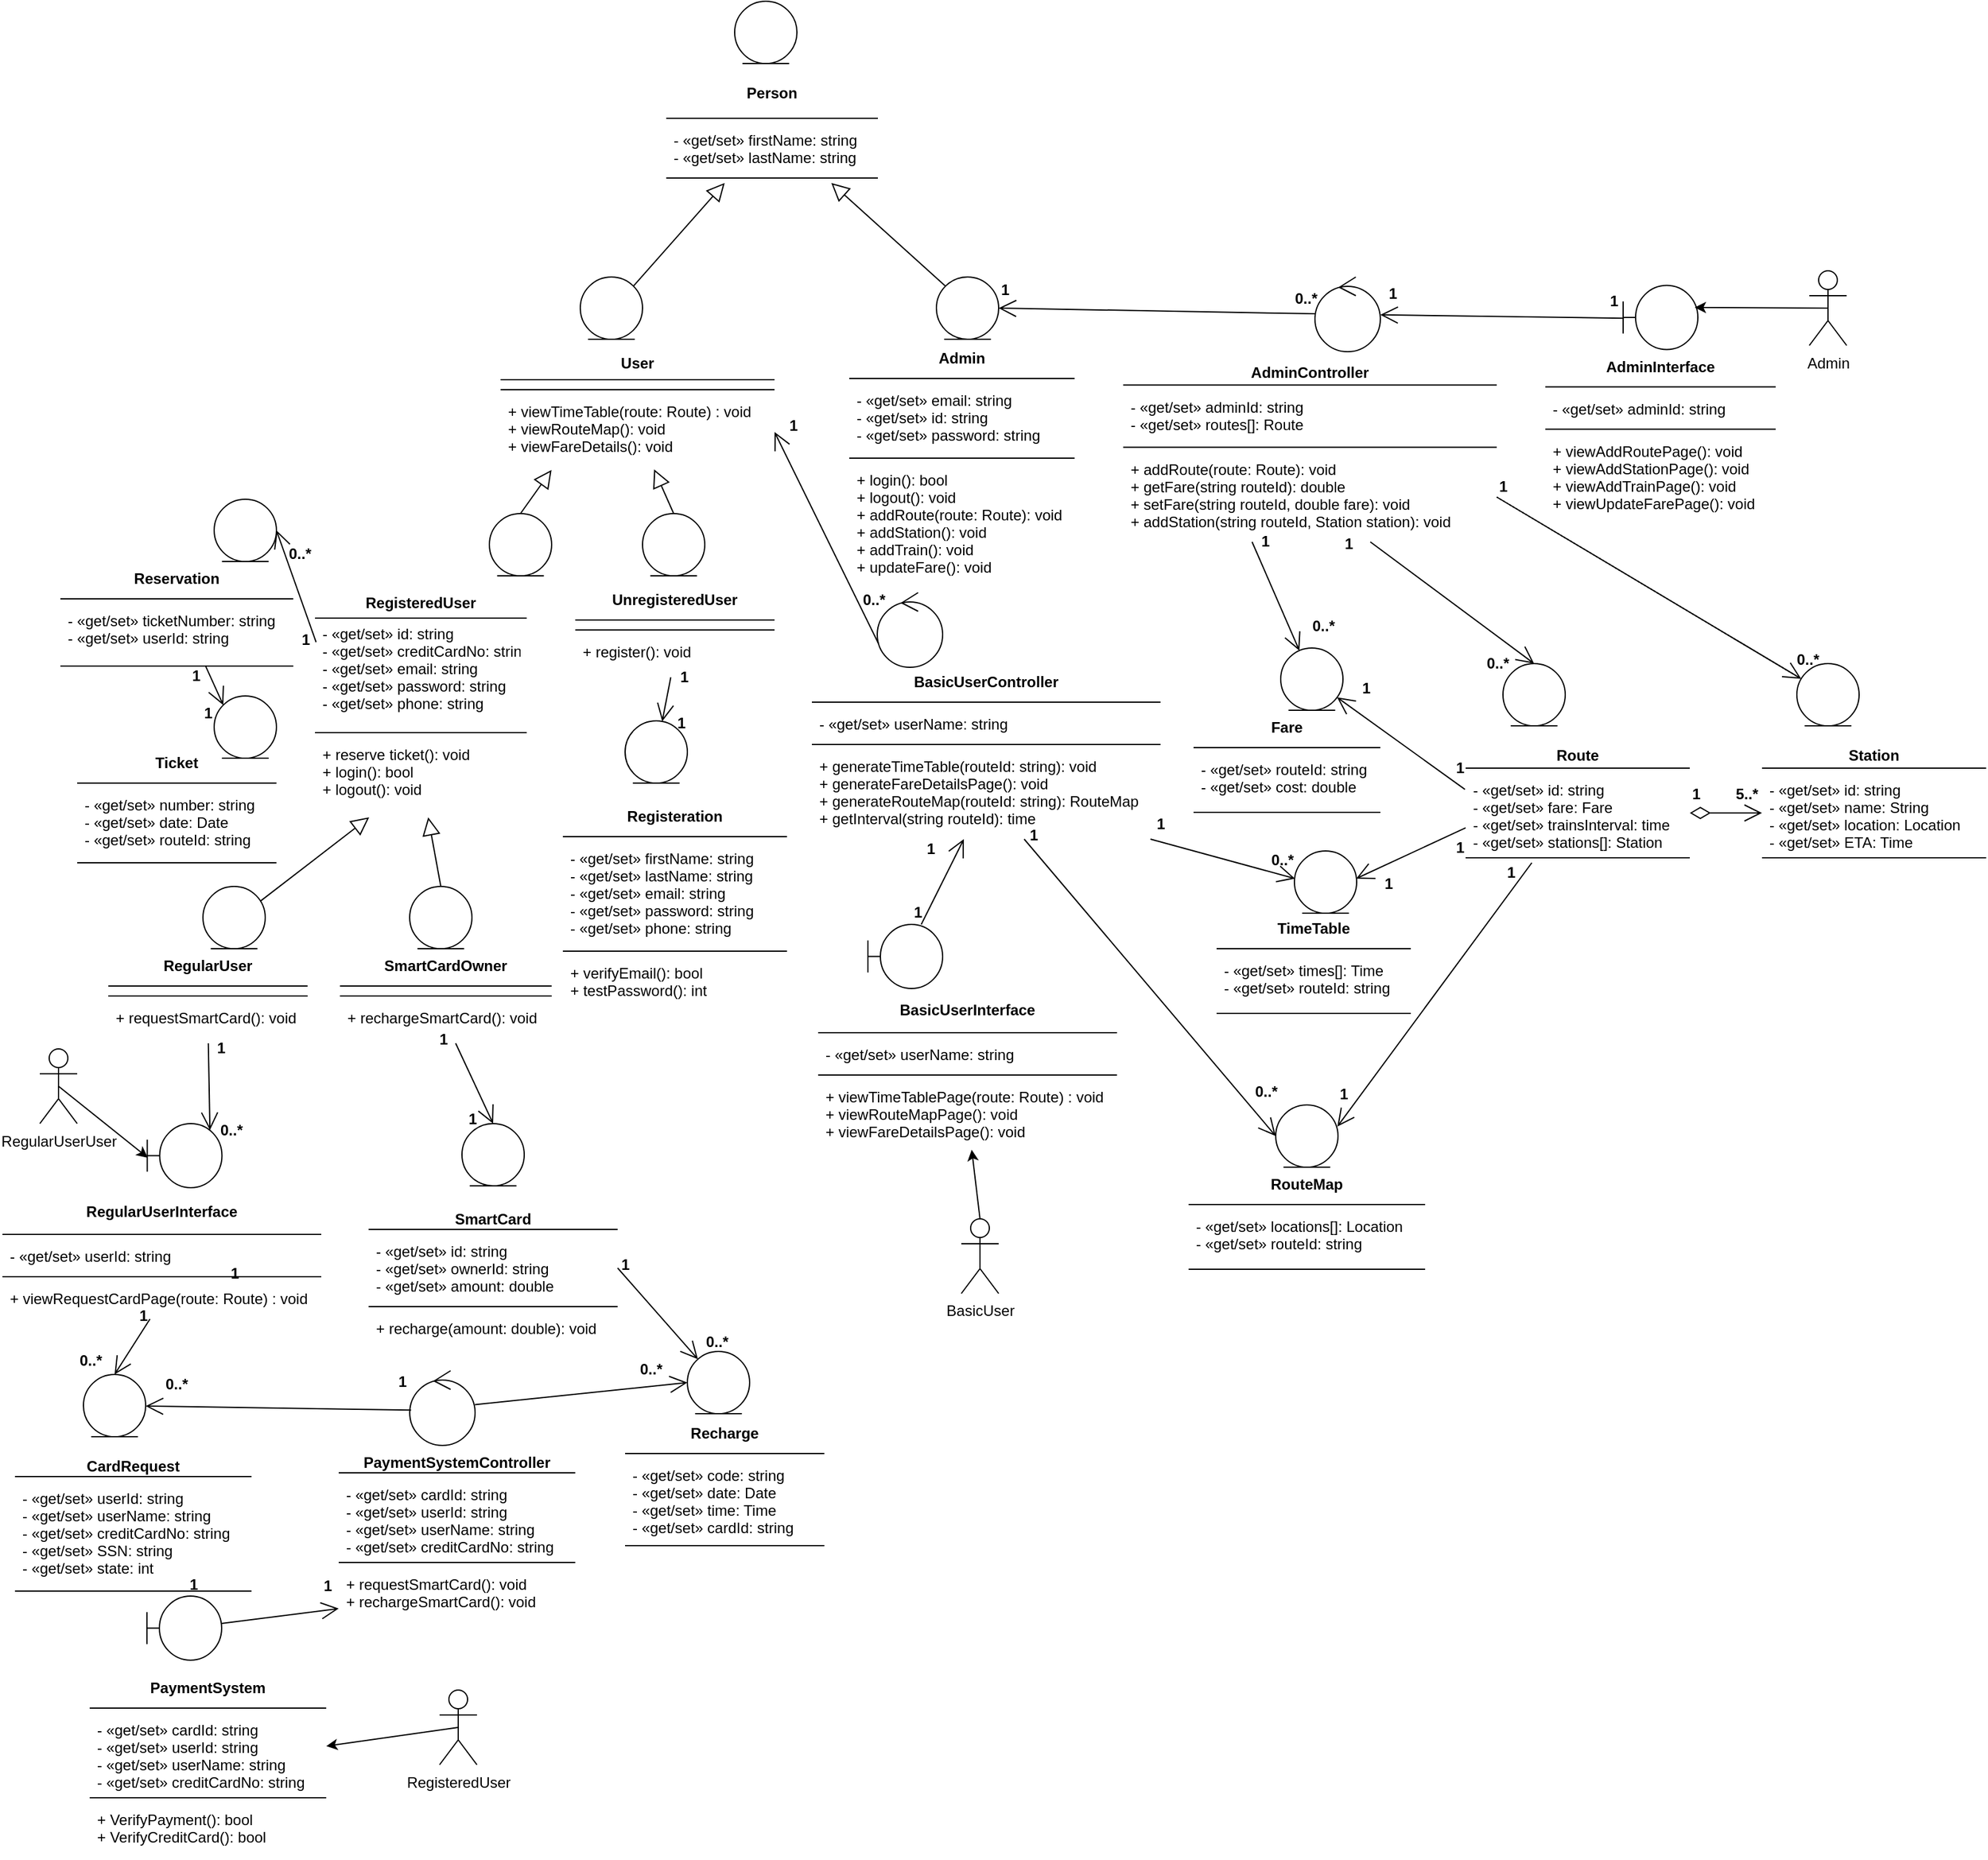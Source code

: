 <mxfile version="15.9.4" type="github">
  <diagram id="C5RBs43oDa-KdzZeNtuy" name="Page-1">
    <mxGraphModel dx="2136" dy="1300" grid="1" gridSize="10" guides="1" tooltips="1" connect="1" arrows="1" fold="1" page="0" pageScale="1" pageWidth="827" pageHeight="1169" background="none" math="0" shadow="0">
      <root>
        <mxCell id="WIyWlLk6GJQsqaUBKTNV-0" />
        <mxCell id="WIyWlLk6GJQsqaUBKTNV-1" parent="WIyWlLk6GJQsqaUBKTNV-0" />
        <mxCell id="oz0YalD53Wy_oq5XSP2Q-18" value="User" style="swimlane;fontStyle=1;childLayout=stackLayout;horizontal=1;startSize=20;fillColor=none;horizontalStack=0;resizeParent=1;resizeParentMax=0;resizeLast=0;collapsible=1;marginBottom=0;strokeColor=none;" parent="WIyWlLk6GJQsqaUBKTNV-1" vertex="1">
          <mxGeometry x="100" y="40" width="220" height="96" as="geometry" />
        </mxCell>
        <mxCell id="iWTWJFSF4S6hdbPV3pCy-82" value="" style="line;strokeWidth=1;fillColor=none;align=left;verticalAlign=middle;spacingTop=-1;spacingLeft=3;spacingRight=3;rotatable=0;labelPosition=right;points=[];portConstraint=eastwest;" parent="oz0YalD53Wy_oq5XSP2Q-18" vertex="1">
          <mxGeometry y="20" width="220" height="8" as="geometry" />
        </mxCell>
        <mxCell id="iWTWJFSF4S6hdbPV3pCy-84" value="" style="line;strokeWidth=1;fillColor=none;align=left;verticalAlign=middle;spacingTop=-1;spacingLeft=3;spacingRight=3;rotatable=0;labelPosition=right;points=[];portConstraint=eastwest;" parent="oz0YalD53Wy_oq5XSP2Q-18" vertex="1">
          <mxGeometry y="28" width="220" height="8" as="geometry" />
        </mxCell>
        <mxCell id="oz0YalD53Wy_oq5XSP2Q-21" value="+ viewTimeTable(route: Route) : void&#xa;+ viewRouteMap(): void&#xa;+ viewFareDetails(): void&#xa;&#xa;" style="text;strokeColor=none;fillColor=none;align=left;verticalAlign=top;spacingLeft=4;spacingRight=4;overflow=hidden;rotatable=0;points=[[0,0.5],[1,0.5]];portConstraint=eastwest;" parent="oz0YalD53Wy_oq5XSP2Q-18" vertex="1">
          <mxGeometry y="36" width="220" height="60" as="geometry" />
        </mxCell>
        <mxCell id="Xz_mgDwDdjF8GATbOrgD-69" value="" style="endArrow=none;html=1;rounded=0;dashed=1;dashPattern=1 2;exitX=1;exitY=0.37;exitDx=0;exitDy=0;exitPerimeter=0;strokeColor=none;" parent="oz0YalD53Wy_oq5XSP2Q-18" target="iWTWJFSF4S6hdbPV3pCy-45" edge="1">
          <mxGeometry relative="1" as="geometry">
            <mxPoint x="150" y="94.57" as="sourcePoint" />
            <mxPoint x="370" y="94.57" as="targetPoint" />
          </mxGeometry>
        </mxCell>
        <mxCell id="Xz_mgDwDdjF8GATbOrgD-70" value="1" style="resizable=0;html=1;align=left;verticalAlign=bottom;fontStyle=1" parent="Xz_mgDwDdjF8GATbOrgD-69" connectable="0" vertex="1">
          <mxGeometry x="-1" relative="1" as="geometry">
            <mxPoint x="80" y="-25" as="offset" />
          </mxGeometry>
        </mxCell>
        <mxCell id="Xz_mgDwDdjF8GATbOrgD-71" value="0..*" style="resizable=0;html=1;align=right;verticalAlign=bottom;fontStyle=1" parent="Xz_mgDwDdjF8GATbOrgD-69" connectable="0" vertex="1">
          <mxGeometry x="1" relative="1" as="geometry">
            <mxPoint x="-4" y="-252" as="offset" />
          </mxGeometry>
        </mxCell>
        <mxCell id="oz0YalD53Wy_oq5XSP2Q-30" value="Admin" style="swimlane;fontStyle=1;align=center;verticalAlign=top;childLayout=stackLayout;horizontal=1;startSize=26;horizontalStack=0;resizeParent=1;resizeParentMax=0;resizeLast=0;collapsible=1;marginBottom=0;strokeColor=none;fillColor=none;" parent="WIyWlLk6GJQsqaUBKTNV-1" vertex="1">
          <mxGeometry x="380" y="33" width="181" height="202" as="geometry" />
        </mxCell>
        <mxCell id="iWTWJFSF4S6hdbPV3pCy-29" value="" style="line;strokeWidth=1;fillColor=none;align=left;verticalAlign=middle;spacingTop=-1;spacingLeft=3;spacingRight=3;rotatable=0;labelPosition=right;points=[];portConstraint=eastwest;" parent="oz0YalD53Wy_oq5XSP2Q-30" vertex="1">
          <mxGeometry y="26" width="181" height="8" as="geometry" />
        </mxCell>
        <mxCell id="iWTWJFSF4S6hdbPV3pCy-27" value="- «get/set» email: string&#xa;- «get/set» id: string&#xa;- «get/set» password: string" style="text;strokeColor=none;fillColor=none;align=left;verticalAlign=top;spacingLeft=4;spacingRight=4;overflow=hidden;rotatable=0;points=[[0,0.5],[1,0.5]];portConstraint=eastwest;" parent="oz0YalD53Wy_oq5XSP2Q-30" vertex="1">
          <mxGeometry y="34" width="181" height="56" as="geometry" />
        </mxCell>
        <mxCell id="iWTWJFSF4S6hdbPV3pCy-28" value="" style="line;strokeWidth=1;fillColor=none;align=left;verticalAlign=middle;spacingTop=-1;spacingLeft=3;spacingRight=3;rotatable=0;labelPosition=right;points=[];portConstraint=eastwest;" parent="oz0YalD53Wy_oq5XSP2Q-30" vertex="1">
          <mxGeometry y="90" width="181" height="8" as="geometry" />
        </mxCell>
        <mxCell id="oz0YalD53Wy_oq5XSP2Q-33" value="+ login(): bool&#xa;+ logout(): void&#xa;+ addRoute(route: Route): void&#xa;+ addStation(): void&#xa;+ addTrain(): void&#xa;+ updateFare(): void" style="text;strokeColor=none;fillColor=none;align=left;verticalAlign=top;spacingLeft=4;spacingRight=4;overflow=hidden;rotatable=0;points=[[0,0.5],[1,0.5]];portConstraint=eastwest;" parent="oz0YalD53Wy_oq5XSP2Q-30" vertex="1">
          <mxGeometry y="98" width="181" height="104" as="geometry" />
        </mxCell>
        <mxCell id="oz0YalD53Wy_oq5XSP2Q-39" value="Person" style="swimlane;fontStyle=1;align=center;verticalAlign=top;childLayout=stackLayout;horizontal=1;startSize=30;horizontalStack=0;resizeParent=1;resizeParentMax=0;resizeLast=0;collapsible=1;marginBottom=0;strokeColor=none;fillColor=none;" parent="WIyWlLk6GJQsqaUBKTNV-1" vertex="1">
          <mxGeometry x="233" y="-180" width="170" height="86" as="geometry">
            <mxRectangle x="30" y="-140" width="70" height="26" as="alternateBounds" />
          </mxGeometry>
        </mxCell>
        <mxCell id="iWTWJFSF4S6hdbPV3pCy-21" value="" style="line;strokeWidth=1;fillColor=none;align=left;verticalAlign=middle;spacingTop=-1;spacingLeft=3;spacingRight=3;rotatable=0;labelPosition=right;points=[];portConstraint=eastwest;" parent="oz0YalD53Wy_oq5XSP2Q-39" vertex="1">
          <mxGeometry y="30" width="170" height="8" as="geometry" />
        </mxCell>
        <mxCell id="oz0YalD53Wy_oq5XSP2Q-40" value="- «get/set» firstName: string&#xa;- «get/set» lastName: string&#xa;&#xa;&#xa;&#xa;" style="text;strokeColor=none;fillColor=none;align=left;verticalAlign=top;spacingLeft=4;spacingRight=4;overflow=hidden;rotatable=0;points=[[0,0.5],[1,0.5]];portConstraint=eastwest;" parent="oz0YalD53Wy_oq5XSP2Q-39" vertex="1">
          <mxGeometry y="38" width="170" height="40" as="geometry" />
        </mxCell>
        <mxCell id="oz0YalD53Wy_oq5XSP2Q-41" value="" style="line;strokeWidth=1;fillColor=none;align=left;verticalAlign=middle;spacingTop=-1;spacingLeft=3;spacingRight=3;rotatable=0;labelPosition=right;points=[];portConstraint=eastwest;" parent="oz0YalD53Wy_oq5XSP2Q-39" vertex="1">
          <mxGeometry y="78" width="170" height="8" as="geometry" />
        </mxCell>
        <mxCell id="oz0YalD53Wy_oq5XSP2Q-43" value="" style="edgeStyle=none;html=1;endSize=12;endArrow=block;endFill=0;rounded=0;exitX=1;exitY=0;exitDx=0;exitDy=0;" parent="WIyWlLk6GJQsqaUBKTNV-1" source="iWTWJFSF4S6hdbPV3pCy-74" target="oz0YalD53Wy_oq5XSP2Q-39" edge="1">
          <mxGeometry width="160" relative="1" as="geometry">
            <mxPoint x="170" y="-50" as="sourcePoint" />
            <mxPoint x="300" y="-120" as="targetPoint" />
          </mxGeometry>
        </mxCell>
        <mxCell id="oz0YalD53Wy_oq5XSP2Q-46" value="" style="edgeStyle=none;html=1;endSize=12;endArrow=block;endFill=0;rounded=0;exitX=0;exitY=0;exitDx=0;exitDy=0;" parent="WIyWlLk6GJQsqaUBKTNV-1" source="iWTWJFSF4S6hdbPV3pCy-33" target="oz0YalD53Wy_oq5XSP2Q-39" edge="1">
          <mxGeometry width="160" relative="1" as="geometry">
            <mxPoint x="347" y="140" as="sourcePoint" />
            <mxPoint x="340" y="-120" as="targetPoint" />
          </mxGeometry>
        </mxCell>
        <mxCell id="oz0YalD53Wy_oq5XSP2Q-47" value="UnregisteredUser&#xa;" style="swimlane;fontStyle=1;align=center;verticalAlign=top;childLayout=stackLayout;horizontal=1;startSize=26;horizontalStack=0;resizeParent=1;resizeParentMax=0;resizeLast=0;collapsible=1;marginBottom=0;strokeColor=none;fillColor=none;" parent="WIyWlLk6GJQsqaUBKTNV-1" vertex="1">
          <mxGeometry x="160" y="227" width="160" height="76" as="geometry">
            <mxRectangle x="-90" y="352" width="130" height="26" as="alternateBounds" />
          </mxGeometry>
        </mxCell>
        <mxCell id="iWTWJFSF4S6hdbPV3pCy-85" value="" style="line;strokeWidth=1;fillColor=none;align=left;verticalAlign=middle;spacingTop=-1;spacingLeft=3;spacingRight=3;rotatable=0;labelPosition=right;points=[];portConstraint=eastwest;" parent="oz0YalD53Wy_oq5XSP2Q-47" vertex="1">
          <mxGeometry y="26" width="160" height="8" as="geometry" />
        </mxCell>
        <mxCell id="iWTWJFSF4S6hdbPV3pCy-86" value="" style="line;strokeWidth=1;fillColor=none;align=left;verticalAlign=middle;spacingTop=-1;spacingLeft=3;spacingRight=3;rotatable=0;labelPosition=right;points=[];portConstraint=eastwest;" parent="oz0YalD53Wy_oq5XSP2Q-47" vertex="1">
          <mxGeometry y="34" width="160" height="8" as="geometry" />
        </mxCell>
        <mxCell id="oz0YalD53Wy_oq5XSP2Q-50" value="+ register(): void" style="text;strokeColor=none;fillColor=none;align=left;verticalAlign=top;spacingLeft=4;spacingRight=4;overflow=hidden;rotatable=0;points=[[0,0.5],[1,0.5]];portConstraint=eastwest;" parent="oz0YalD53Wy_oq5XSP2Q-47" vertex="1">
          <mxGeometry y="42" width="160" height="34" as="geometry" />
        </mxCell>
        <mxCell id="oz0YalD53Wy_oq5XSP2Q-51" value="RegisteredUser" style="swimlane;fontStyle=1;align=center;verticalAlign=top;childLayout=stackLayout;horizontal=1;startSize=22;horizontalStack=0;resizeParent=1;resizeParentMax=0;resizeLast=0;collapsible=1;marginBottom=0;strokeColor=none;rotation=0;fillColor=none;" parent="WIyWlLk6GJQsqaUBKTNV-1" vertex="1">
          <mxGeometry x="-49" y="229.5" width="170" height="186" as="geometry">
            <mxRectangle x="-330" y="296" width="120" height="26" as="alternateBounds" />
          </mxGeometry>
        </mxCell>
        <mxCell id="iWTWJFSF4S6hdbPV3pCy-95" value="" style="line;strokeWidth=1;fillColor=none;align=left;verticalAlign=middle;spacingTop=-1;spacingLeft=3;spacingRight=3;rotatable=0;labelPosition=right;points=[];portConstraint=eastwest;" parent="oz0YalD53Wy_oq5XSP2Q-51" vertex="1">
          <mxGeometry y="22" width="170" height="8" as="geometry" />
        </mxCell>
        <mxCell id="33fXCFxnljWOuSpnzhvU-42" value="- «get/set» id: string&#xa;- «get/set» creditCardNo: string&#xa;- «get/set» email: string&#xa;- «get/set» password: string&#xa;- «get/set» phone: string&#xa;" style="text;strokeColor=none;fillColor=none;align=left;verticalAlign=middle;spacingLeft=4;spacingRight=4;overflow=hidden;points=[[0,0.5],[1,0.5]];portConstraint=eastwest;rotatable=0;glass=0;" parent="oz0YalD53Wy_oq5XSP2Q-51" vertex="1">
          <mxGeometry y="30" width="170" height="84" as="geometry" />
        </mxCell>
        <mxCell id="iWTWJFSF4S6hdbPV3pCy-96" value="" style="line;strokeWidth=1;fillColor=none;align=left;verticalAlign=middle;spacingTop=-1;spacingLeft=3;spacingRight=3;rotatable=0;labelPosition=right;points=[];portConstraint=eastwest;" parent="oz0YalD53Wy_oq5XSP2Q-51" vertex="1">
          <mxGeometry y="114" width="170" height="8" as="geometry" />
        </mxCell>
        <mxCell id="oz0YalD53Wy_oq5XSP2Q-52" value="+ reserve ticket(): void&#xa;+ login(): bool&#xa;+ logout(): void" style="text;strokeColor=none;fillColor=none;align=left;verticalAlign=top;spacingLeft=4;spacingRight=4;overflow=hidden;rotatable=0;points=[[0,0.5],[1,0.5]];portConstraint=eastwest;rotation=0;" parent="oz0YalD53Wy_oq5XSP2Q-51" vertex="1">
          <mxGeometry y="122" width="170" height="64" as="geometry" />
        </mxCell>
        <mxCell id="oz0YalD53Wy_oq5XSP2Q-53" value="RegularUser&#xa;" style="swimlane;fontStyle=1;align=center;verticalAlign=top;childLayout=stackLayout;horizontal=1;startSize=26;horizontalStack=0;resizeParent=1;resizeParentMax=0;resizeLast=0;collapsible=1;marginBottom=0;strokeColor=none;fillColor=none;" parent="WIyWlLk6GJQsqaUBKTNV-1" vertex="1">
          <mxGeometry x="-215" y="521" width="160" height="76" as="geometry">
            <mxRectangle x="-460" y="440" width="100" height="26" as="alternateBounds" />
          </mxGeometry>
        </mxCell>
        <mxCell id="iWTWJFSF4S6hdbPV3pCy-94" value="" style="line;strokeWidth=1;fillColor=none;align=left;verticalAlign=middle;spacingTop=-1;spacingLeft=3;spacingRight=3;rotatable=0;labelPosition=right;points=[];portConstraint=eastwest;" parent="oz0YalD53Wy_oq5XSP2Q-53" vertex="1">
          <mxGeometry y="26" width="160" height="8" as="geometry" />
        </mxCell>
        <mxCell id="iWTWJFSF4S6hdbPV3pCy-93" value="" style="line;strokeWidth=1;fillColor=none;align=left;verticalAlign=middle;spacingTop=-1;spacingLeft=3;spacingRight=3;rotatable=0;labelPosition=right;points=[];portConstraint=eastwest;" parent="oz0YalD53Wy_oq5XSP2Q-53" vertex="1">
          <mxGeometry y="34" width="160" height="8" as="geometry" />
        </mxCell>
        <mxCell id="oz0YalD53Wy_oq5XSP2Q-54" value="+ requestSmartCard(): void" style="text;strokeColor=none;fillColor=none;align=left;verticalAlign=top;spacingLeft=4;spacingRight=4;overflow=hidden;rotatable=0;points=[[0,0.5],[1,0.5]];portConstraint=eastwest;" parent="oz0YalD53Wy_oq5XSP2Q-53" vertex="1">
          <mxGeometry y="42" width="160" height="34" as="geometry" />
        </mxCell>
        <mxCell id="oz0YalD53Wy_oq5XSP2Q-55" value="SmartCardOwner&#xa;" style="swimlane;fontStyle=1;align=center;verticalAlign=top;childLayout=stackLayout;horizontal=1;startSize=26;horizontalStack=0;resizeParent=1;resizeParentMax=0;resizeLast=0;collapsible=1;marginBottom=0;strokeColor=none;fillColor=none;" parent="WIyWlLk6GJQsqaUBKTNV-1" vertex="1">
          <mxGeometry x="-29" y="521" width="170" height="76" as="geometry">
            <mxRectangle x="-270" y="440" width="130" height="26" as="alternateBounds" />
          </mxGeometry>
        </mxCell>
        <mxCell id="iWTWJFSF4S6hdbPV3pCy-88" value="" style="line;strokeWidth=1;fillColor=none;align=left;verticalAlign=middle;spacingTop=-1;spacingLeft=3;spacingRight=3;rotatable=0;labelPosition=right;points=[];portConstraint=eastwest;" parent="oz0YalD53Wy_oq5XSP2Q-55" vertex="1">
          <mxGeometry y="26" width="170" height="8" as="geometry" />
        </mxCell>
        <mxCell id="iWTWJFSF4S6hdbPV3pCy-89" value="" style="line;strokeWidth=1;fillColor=none;align=left;verticalAlign=middle;spacingTop=-1;spacingLeft=3;spacingRight=3;rotatable=0;labelPosition=right;points=[];portConstraint=eastwest;" parent="oz0YalD53Wy_oq5XSP2Q-55" vertex="1">
          <mxGeometry y="34" width="170" height="8" as="geometry" />
        </mxCell>
        <mxCell id="oz0YalD53Wy_oq5XSP2Q-56" value="+ rechargeSmartCard(): void" style="text;strokeColor=none;fillColor=none;align=left;verticalAlign=top;spacingLeft=4;spacingRight=4;overflow=hidden;rotatable=0;points=[[0,0.5],[1,0.5]];portConstraint=eastwest;" parent="oz0YalD53Wy_oq5XSP2Q-55" vertex="1">
          <mxGeometry y="42" width="170" height="34" as="geometry" />
        </mxCell>
        <mxCell id="Xz_mgDwDdjF8GATbOrgD-49" value="" style="endArrow=none;html=1;rounded=0;dashed=1;dashPattern=1 2;strokeColor=none;" parent="oz0YalD53Wy_oq5XSP2Q-55" target="iWTWJFSF4S6hdbPV3pCy-107" edge="1">
          <mxGeometry relative="1" as="geometry">
            <mxPoint x="86" y="68.5" as="sourcePoint" />
            <mxPoint x="246" y="68.5" as="targetPoint" />
          </mxGeometry>
        </mxCell>
        <mxCell id="Xz_mgDwDdjF8GATbOrgD-50" value="1" style="resizable=0;html=1;align=left;verticalAlign=bottom;fontStyle=1" parent="Xz_mgDwDdjF8GATbOrgD-49" connectable="0" vertex="1">
          <mxGeometry x="-1" relative="1" as="geometry">
            <mxPoint x="-8" y="13" as="offset" />
          </mxGeometry>
        </mxCell>
        <mxCell id="Xz_mgDwDdjF8GATbOrgD-51" value="1" style="resizable=0;html=1;align=right;verticalAlign=bottom;fontStyle=1" parent="Xz_mgDwDdjF8GATbOrgD-49" connectable="0" vertex="1">
          <mxGeometry x="1" relative="1" as="geometry">
            <mxPoint x="-4" y="3" as="offset" />
          </mxGeometry>
        </mxCell>
        <mxCell id="oz0YalD53Wy_oq5XSP2Q-57" value="" style="edgeStyle=none;html=1;endSize=12;endArrow=block;endFill=0;rounded=0;entryX=0.186;entryY=1.008;entryDx=0;entryDy=0;entryPerimeter=0;exitX=0.5;exitY=0;exitDx=0;exitDy=0;" parent="WIyWlLk6GJQsqaUBKTNV-1" source="iWTWJFSF4S6hdbPV3pCy-101" target="oz0YalD53Wy_oq5XSP2Q-21" edge="1">
          <mxGeometry width="160" relative="1" as="geometry">
            <mxPoint x="100" y="171.5" as="sourcePoint" />
            <mxPoint x="90" y="191.5" as="targetPoint" />
          </mxGeometry>
        </mxCell>
        <mxCell id="oz0YalD53Wy_oq5XSP2Q-59" value="" style="edgeStyle=none;html=1;endSize=12;endArrow=block;endFill=0;rounded=0;exitX=0.5;exitY=0;exitDx=0;exitDy=0;" parent="WIyWlLk6GJQsqaUBKTNV-1" source="iWTWJFSF4S6hdbPV3pCy-100" target="oz0YalD53Wy_oq5XSP2Q-21" edge="1">
          <mxGeometry width="160" relative="1" as="geometry">
            <mxPoint x="244" y="181.5" as="sourcePoint" />
            <mxPoint x="300" y="171.5" as="targetPoint" />
          </mxGeometry>
        </mxCell>
        <mxCell id="oz0YalD53Wy_oq5XSP2Q-61" value="" style="edgeStyle=none;html=1;endSize=12;endArrow=block;endFill=0;rounded=0;exitX=0.5;exitY=0;exitDx=0;exitDy=0;" parent="WIyWlLk6GJQsqaUBKTNV-1" source="iWTWJFSF4S6hdbPV3pCy-104" target="oz0YalD53Wy_oq5XSP2Q-52" edge="1">
          <mxGeometry width="160" relative="1" as="geometry">
            <mxPoint x="-47" y="393.5" as="sourcePoint" />
            <mxPoint x="-50" y="481.5" as="targetPoint" />
          </mxGeometry>
        </mxCell>
        <mxCell id="wLO17Js8CSukOj2f2Co--0" value="Route" style="swimlane;fontStyle=1;align=center;verticalAlign=top;childLayout=stackLayout;horizontal=1;startSize=20;horizontalStack=0;resizeParent=1;resizeParentMax=0;resizeLast=0;collapsible=1;marginBottom=0;strokeColor=none;fillColor=none;" parent="WIyWlLk6GJQsqaUBKTNV-1" vertex="1">
          <mxGeometry x="875" y="352" width="180" height="100" as="geometry" />
        </mxCell>
        <mxCell id="iWTWJFSF4S6hdbPV3pCy-62" value="" style="line;strokeWidth=1;fillColor=none;align=left;verticalAlign=middle;spacingTop=-1;spacingLeft=3;spacingRight=3;rotatable=0;labelPosition=right;points=[];portConstraint=eastwest;" parent="wLO17Js8CSukOj2f2Co--0" vertex="1">
          <mxGeometry y="20" width="180" height="8" as="geometry" />
        </mxCell>
        <mxCell id="wLO17Js8CSukOj2f2Co--1" value="- «get/set» id: string&#xa;- «get/set» fare: Fare&#xa;- «get/set» trainsInterval: time&#xa;- «get/set» stations[]: Station&#xa;&#xa;" style="text;strokeColor=none;fillColor=none;align=left;verticalAlign=top;spacingLeft=4;spacingRight=4;overflow=hidden;rotatable=0;points=[[0,0.5],[1,0.5]];portConstraint=eastwest;" parent="wLO17Js8CSukOj2f2Co--0" vertex="1">
          <mxGeometry y="28" width="180" height="64" as="geometry" />
        </mxCell>
        <mxCell id="wLO17Js8CSukOj2f2Co--2" value="" style="line;strokeWidth=1;fillColor=none;align=left;verticalAlign=middle;spacingTop=-1;spacingLeft=3;spacingRight=3;rotatable=0;labelPosition=right;points=[];portConstraint=eastwest;" parent="wLO17Js8CSukOj2f2Co--0" vertex="1">
          <mxGeometry y="92" width="180" height="8" as="geometry" />
        </mxCell>
        <mxCell id="wLO17Js8CSukOj2f2Co--5" value="" style="edgeStyle=none;html=1;endArrow=open;endSize=12;verticalAlign=bottom;rounded=0;entryX=1;entryY=0.5;entryDx=0;entryDy=0;" parent="WIyWlLk6GJQsqaUBKTNV-1" source="iWTWJFSF4S6hdbPV3pCy-30" target="iWTWJFSF4S6hdbPV3pCy-33" edge="1">
          <mxGeometry x="0.12" y="-7" width="160" relative="1" as="geometry">
            <mxPoint x="397" y="260" as="sourcePoint" />
            <mxPoint x="610" y="-20" as="targetPoint" />
            <mxPoint as="offset" />
          </mxGeometry>
        </mxCell>
        <mxCell id="wLO17Js8CSukOj2f2Co--6" value="AdminController" style="swimlane;fontStyle=1;align=center;verticalAlign=top;childLayout=stackLayout;horizontal=1;startSize=20;horizontalStack=0;resizeParent=1;resizeParentMax=0;resizeLast=0;collapsible=1;marginBottom=0;strokeColor=none;fillColor=none;" parent="WIyWlLk6GJQsqaUBKTNV-1" vertex="1">
          <mxGeometry x="600" y="44.25" width="300" height="150" as="geometry">
            <mxRectangle x="625" y="40" width="120" height="20" as="alternateBounds" />
          </mxGeometry>
        </mxCell>
        <mxCell id="iWTWJFSF4S6hdbPV3pCy-26" value="" style="line;strokeWidth=1;fillColor=none;align=left;verticalAlign=middle;spacingTop=-1;spacingLeft=3;spacingRight=3;rotatable=0;labelPosition=right;points=[];portConstraint=eastwest;" parent="wLO17Js8CSukOj2f2Co--6" vertex="1">
          <mxGeometry y="20" width="300" height="8" as="geometry" />
        </mxCell>
        <mxCell id="wLO17Js8CSukOj2f2Co--7" value="- «get/set» adminId: string&#xa;- «get/set» routes[]: Route&#xa;" style="text;strokeColor=none;fillColor=none;align=left;verticalAlign=top;spacingLeft=4;spacingRight=4;overflow=hidden;rotatable=0;points=[[0,0.5],[1,0.5]];portConstraint=eastwest;" parent="wLO17Js8CSukOj2f2Co--6" vertex="1">
          <mxGeometry y="28" width="300" height="42" as="geometry" />
        </mxCell>
        <mxCell id="wLO17Js8CSukOj2f2Co--8" value="" style="line;strokeWidth=1;fillColor=none;align=left;verticalAlign=middle;spacingTop=-1;spacingLeft=3;spacingRight=3;rotatable=0;labelPosition=right;points=[];portConstraint=eastwest;" parent="wLO17Js8CSukOj2f2Co--6" vertex="1">
          <mxGeometry y="70" width="300" height="8" as="geometry" />
        </mxCell>
        <mxCell id="wLO17Js8CSukOj2f2Co--9" value="+ addRoute(route: Route): void&#xa;+ getFare(string routeId): double&#xa;+ setFare(string routeId, double fare): void&#xa;+ addStation(string routeId, Station station): void" style="text;strokeColor=none;fillColor=none;align=left;verticalAlign=top;spacingLeft=4;spacingRight=4;overflow=hidden;rotatable=0;points=[[0,0.5],[1,0.5]];portConstraint=eastwest;" parent="wLO17Js8CSukOj2f2Co--6" vertex="1">
          <mxGeometry y="78" width="300" height="72" as="geometry" />
        </mxCell>
        <mxCell id="0wf969HlVB6r5j6Vj_XR-4" value="Station" style="swimlane;fontStyle=1;align=center;verticalAlign=top;childLayout=stackLayout;horizontal=1;startSize=20;horizontalStack=0;resizeParent=1;resizeParentMax=0;resizeLast=0;collapsible=1;marginBottom=0;fillColor=none;strokeColor=none;" parent="WIyWlLk6GJQsqaUBKTNV-1" vertex="1">
          <mxGeometry x="1113" y="352" width="180" height="100" as="geometry" />
        </mxCell>
        <mxCell id="iWTWJFSF4S6hdbPV3pCy-34" value="" style="line;strokeWidth=1;fillColor=none;align=left;verticalAlign=middle;spacingTop=-1;spacingLeft=3;spacingRight=3;rotatable=0;labelPosition=right;points=[];portConstraint=eastwest;" parent="0wf969HlVB6r5j6Vj_XR-4" vertex="1">
          <mxGeometry y="20" width="180" height="8" as="geometry" />
        </mxCell>
        <mxCell id="0wf969HlVB6r5j6Vj_XR-5" value="- «get/set» id: string&#xa;- «get/set» name: String&#xa;- «get/set» location: Location&#xa;- «get/set» ETA: Time" style="text;strokeColor=none;fillColor=none;align=left;verticalAlign=top;spacingLeft=4;spacingRight=4;overflow=hidden;rotatable=0;points=[[0,0.5],[1,0.5]];portConstraint=eastwest;" parent="0wf969HlVB6r5j6Vj_XR-4" vertex="1">
          <mxGeometry y="28" width="180" height="64" as="geometry" />
        </mxCell>
        <mxCell id="0wf969HlVB6r5j6Vj_XR-6" value="" style="line;strokeWidth=1;fillColor=none;align=left;verticalAlign=middle;spacingTop=-1;spacingLeft=3;spacingRight=3;rotatable=0;labelPosition=right;points=[];portConstraint=eastwest;" parent="0wf969HlVB6r5j6Vj_XR-4" vertex="1">
          <mxGeometry y="92" width="180" height="8" as="geometry" />
        </mxCell>
        <mxCell id="33fXCFxnljWOuSpnzhvU-0" value="" style="endArrow=open;html=1;endSize=12;startArrow=diamondThin;startSize=14;startFill=0;edgeStyle=orthogonalEdgeStyle;align=left;verticalAlign=bottom;rounded=0;" parent="WIyWlLk6GJQsqaUBKTNV-1" source="wLO17Js8CSukOj2f2Co--1" target="0wf969HlVB6r5j6Vj_XR-5" edge="1">
          <mxGeometry x="-1" y="3" relative="1" as="geometry">
            <mxPoint x="1005" y="435" as="sourcePoint" />
            <mxPoint x="1055" y="412" as="targetPoint" />
            <Array as="points" />
          </mxGeometry>
        </mxCell>
        <mxCell id="33fXCFxnljWOuSpnzhvU-5" value="RouteMap&#xa;" style="swimlane;fontStyle=1;align=center;verticalAlign=top;childLayout=stackLayout;horizontal=1;startSize=26;horizontalStack=0;resizeParent=1;resizeParentMax=0;resizeLast=0;collapsible=1;marginBottom=0;fillColor=none;strokeColor=none;" parent="WIyWlLk6GJQsqaUBKTNV-1" vertex="1">
          <mxGeometry x="652.5" y="696.5" width="190" height="86" as="geometry" />
        </mxCell>
        <mxCell id="iWTWJFSF4S6hdbPV3pCy-80" value="" style="line;strokeWidth=1;fillColor=none;align=left;verticalAlign=middle;spacingTop=-1;spacingLeft=3;spacingRight=3;rotatable=0;labelPosition=right;points=[];portConstraint=eastwest;" parent="33fXCFxnljWOuSpnzhvU-5" vertex="1">
          <mxGeometry y="26" width="190" height="8" as="geometry" />
        </mxCell>
        <mxCell id="33fXCFxnljWOuSpnzhvU-6" value="- «get/set» locations[]: Location&#xa;- «get/set» routeId: string" style="text;strokeColor=none;fillColor=none;align=left;verticalAlign=top;spacingLeft=4;spacingRight=4;overflow=hidden;rotatable=0;points=[[0,0.5],[1,0.5]];portConstraint=eastwest;" parent="33fXCFxnljWOuSpnzhvU-5" vertex="1">
          <mxGeometry y="34" width="190" height="44" as="geometry" />
        </mxCell>
        <mxCell id="iWTWJFSF4S6hdbPV3pCy-81" value="" style="line;strokeWidth=1;fillColor=none;align=left;verticalAlign=middle;spacingTop=-1;spacingLeft=3;spacingRight=3;rotatable=0;labelPosition=right;points=[];portConstraint=eastwest;" parent="33fXCFxnljWOuSpnzhvU-5" vertex="1">
          <mxGeometry y="78" width="190" height="8" as="geometry" />
        </mxCell>
        <mxCell id="33fXCFxnljWOuSpnzhvU-9" value="TimeTable&#xa;" style="swimlane;fontStyle=1;align=center;verticalAlign=top;childLayout=stackLayout;horizontal=1;startSize=26;horizontalStack=0;resizeParent=1;resizeParentMax=0;resizeLast=0;collapsible=1;marginBottom=0;fillColor=none;strokeColor=none;" parent="WIyWlLk6GJQsqaUBKTNV-1" vertex="1">
          <mxGeometry x="675" y="491" width="156" height="86" as="geometry" />
        </mxCell>
        <mxCell id="iWTWJFSF4S6hdbPV3pCy-78" value="" style="line;strokeWidth=1;fillColor=none;align=left;verticalAlign=middle;spacingTop=-1;spacingLeft=3;spacingRight=3;rotatable=0;labelPosition=right;points=[];portConstraint=eastwest;" parent="33fXCFxnljWOuSpnzhvU-9" vertex="1">
          <mxGeometry y="26" width="156" height="8" as="geometry" />
        </mxCell>
        <mxCell id="33fXCFxnljWOuSpnzhvU-10" value="- «get/set» times[]: Time&#xa;- «get/set» routeId: string&#xa;" style="text;strokeColor=none;fillColor=none;align=left;verticalAlign=top;spacingLeft=4;spacingRight=4;overflow=hidden;rotatable=0;points=[[0,0.5],[1,0.5]];portConstraint=eastwest;" parent="33fXCFxnljWOuSpnzhvU-9" vertex="1">
          <mxGeometry y="34" width="156" height="44" as="geometry" />
        </mxCell>
        <mxCell id="iWTWJFSF4S6hdbPV3pCy-79" value="" style="line;strokeWidth=1;fillColor=none;align=left;verticalAlign=middle;spacingTop=-1;spacingLeft=3;spacingRight=3;rotatable=0;labelPosition=right;points=[];portConstraint=eastwest;" parent="33fXCFxnljWOuSpnzhvU-9" vertex="1">
          <mxGeometry y="78" width="156" height="8" as="geometry" />
        </mxCell>
        <mxCell id="33fXCFxnljWOuSpnzhvU-13" value="Fare" style="swimlane;fontStyle=1;align=center;verticalAlign=top;childLayout=stackLayout;horizontal=1;startSize=26;horizontalStack=0;resizeParent=1;resizeParentMax=0;resizeLast=0;collapsible=1;marginBottom=0;fillColor=none;strokeColor=none;" parent="WIyWlLk6GJQsqaUBKTNV-1" vertex="1">
          <mxGeometry x="656.5" y="329.5" width="150" height="86" as="geometry" />
        </mxCell>
        <mxCell id="iWTWJFSF4S6hdbPV3pCy-67" value="" style="line;strokeWidth=1;fillColor=none;align=left;verticalAlign=middle;spacingTop=-1;spacingLeft=3;spacingRight=3;rotatable=0;labelPosition=right;points=[];portConstraint=eastwest;" parent="33fXCFxnljWOuSpnzhvU-13" vertex="1">
          <mxGeometry y="26" width="150" height="8" as="geometry" />
        </mxCell>
        <mxCell id="33fXCFxnljWOuSpnzhvU-14" value="- «get/set» routeId: string&#xa;- «get/set» cost: double&#xa;" style="text;strokeColor=none;fillColor=none;align=left;verticalAlign=top;spacingLeft=4;spacingRight=4;overflow=hidden;rotatable=0;points=[[0,0.5],[1,0.5]];portConstraint=eastwest;" parent="33fXCFxnljWOuSpnzhvU-13" vertex="1">
          <mxGeometry y="34" width="150" height="44" as="geometry" />
        </mxCell>
        <mxCell id="iWTWJFSF4S6hdbPV3pCy-68" value="" style="line;strokeWidth=1;fillColor=none;align=left;verticalAlign=middle;spacingTop=-1;spacingLeft=3;spacingRight=3;rotatable=0;labelPosition=right;points=[];portConstraint=eastwest;" parent="33fXCFxnljWOuSpnzhvU-13" vertex="1">
          <mxGeometry y="78" width="150" height="8" as="geometry" />
        </mxCell>
        <mxCell id="33fXCFxnljWOuSpnzhvU-24" value="Registeration" style="swimlane;fontStyle=1;align=center;verticalAlign=top;childLayout=stackLayout;horizontal=1;startSize=26;horizontalStack=0;resizeParent=1;resizeParentMax=0;resizeLast=0;collapsible=1;marginBottom=0;strokeColor=none;fillColor=none;" parent="WIyWlLk6GJQsqaUBKTNV-1" vertex="1">
          <mxGeometry x="150" y="401" width="180" height="178" as="geometry" />
        </mxCell>
        <mxCell id="iWTWJFSF4S6hdbPV3pCy-87" value="" style="line;strokeWidth=1;fillColor=none;align=left;verticalAlign=middle;spacingTop=-1;spacingLeft=3;spacingRight=3;rotatable=0;labelPosition=right;points=[];portConstraint=eastwest;" parent="33fXCFxnljWOuSpnzhvU-24" vertex="1">
          <mxGeometry y="26" width="180" height="8" as="geometry" />
        </mxCell>
        <mxCell id="33fXCFxnljWOuSpnzhvU-25" value="- «get/set» firstName: string&#xa;- «get/set» lastName: string&#xa;- «get/set» email: string&#xa;- «get/set» password: string&#xa;- «get/set» phone: string&#xa;&#xa;&#xa;&#xa;&#xa;&#xa;" style="text;strokeColor=none;fillColor=none;align=left;verticalAlign=top;spacingLeft=4;spacingRight=4;overflow=hidden;rotatable=0;points=[[0,0.5],[1,0.5]];portConstraint=eastwest;" parent="33fXCFxnljWOuSpnzhvU-24" vertex="1">
          <mxGeometry y="34" width="180" height="84" as="geometry" />
        </mxCell>
        <mxCell id="33fXCFxnljWOuSpnzhvU-26" value="" style="line;strokeWidth=1;fillColor=none;align=left;verticalAlign=middle;spacingTop=-1;spacingLeft=3;spacingRight=3;rotatable=0;labelPosition=right;points=[];portConstraint=eastwest;" parent="33fXCFxnljWOuSpnzhvU-24" vertex="1">
          <mxGeometry y="118" width="180" height="8" as="geometry" />
        </mxCell>
        <mxCell id="33fXCFxnljWOuSpnzhvU-27" value="+ verifyEmail(): bool&#xa;+ testPassword(): int&#xa;" style="text;strokeColor=none;fillColor=none;align=left;verticalAlign=top;spacingLeft=4;spacingRight=4;overflow=hidden;rotatable=0;points=[[0,0.5],[1,0.5]];portConstraint=eastwest;" parent="33fXCFxnljWOuSpnzhvU-24" vertex="1">
          <mxGeometry y="126" width="180" height="52" as="geometry" />
        </mxCell>
        <mxCell id="33fXCFxnljWOuSpnzhvU-29" value="SmartCard" style="swimlane;fontStyle=1;align=center;verticalAlign=top;childLayout=stackLayout;horizontal=1;startSize=18;horizontalStack=0;resizeParent=1;resizeParentMax=0;resizeLast=0;collapsible=1;marginBottom=0;fillColor=none;strokeColor=none;" parent="WIyWlLk6GJQsqaUBKTNV-1" vertex="1">
          <mxGeometry x="-6" y="724.5" width="200" height="120" as="geometry" />
        </mxCell>
        <mxCell id="iWTWJFSF4S6hdbPV3pCy-90" value="" style="line;strokeWidth=1;fillColor=none;align=left;verticalAlign=middle;spacingTop=-1;spacingLeft=3;spacingRight=3;rotatable=0;labelPosition=right;points=[];portConstraint=eastwest;" parent="33fXCFxnljWOuSpnzhvU-29" vertex="1">
          <mxGeometry y="18" width="200" height="8" as="geometry" />
        </mxCell>
        <mxCell id="33fXCFxnljWOuSpnzhvU-30" value="- «get/set» id: string&#xa;- «get/set» ownerId: string&#xa;- «get/set» amount: double&#xa;" style="text;strokeColor=none;fillColor=none;align=left;verticalAlign=top;spacingLeft=4;spacingRight=4;overflow=hidden;rotatable=0;points=[[0,0.5],[1,0.5]];portConstraint=eastwest;" parent="33fXCFxnljWOuSpnzhvU-29" vertex="1">
          <mxGeometry y="26" width="200" height="54" as="geometry" />
        </mxCell>
        <mxCell id="33fXCFxnljWOuSpnzhvU-31" value="" style="line;strokeWidth=1;fillColor=none;align=left;verticalAlign=middle;spacingTop=-1;spacingLeft=3;spacingRight=3;rotatable=0;labelPosition=right;points=[];portConstraint=eastwest;" parent="33fXCFxnljWOuSpnzhvU-29" vertex="1">
          <mxGeometry y="80" width="200" height="8" as="geometry" />
        </mxCell>
        <mxCell id="33fXCFxnljWOuSpnzhvU-32" value="+ recharge(amount: double): void&#xa;" style="text;strokeColor=none;fillColor=none;align=left;verticalAlign=top;spacingLeft=4;spacingRight=4;overflow=hidden;rotatable=0;points=[[0,0.5],[1,0.5]];portConstraint=eastwest;" parent="33fXCFxnljWOuSpnzhvU-29" vertex="1">
          <mxGeometry y="88" width="200" height="32" as="geometry" />
        </mxCell>
        <mxCell id="33fXCFxnljWOuSpnzhvU-44" value="" style="edgeStyle=none;html=1;endArrow=open;endSize=12;verticalAlign=bottom;rounded=0;" parent="WIyWlLk6GJQsqaUBKTNV-1" source="oz0YalD53Wy_oq5XSP2Q-50" target="iWTWJFSF4S6hdbPV3pCy-102" edge="1">
          <mxGeometry x="0.12" y="-7" width="160" relative="1" as="geometry">
            <mxPoint x="385" y="229.5" as="sourcePoint" />
            <mxPoint x="270" y="341.5" as="targetPoint" />
            <mxPoint as="offset" />
            <Array as="points" />
          </mxGeometry>
        </mxCell>
        <mxCell id="33fXCFxnljWOuSpnzhvU-46" value="" style="edgeStyle=none;html=1;endArrow=open;endSize=12;verticalAlign=bottom;rounded=0;entryX=0.5;entryY=0;entryDx=0;entryDy=0;" parent="WIyWlLk6GJQsqaUBKTNV-1" source="oz0YalD53Wy_oq5XSP2Q-56" target="iWTWJFSF4S6hdbPV3pCy-107" edge="1">
          <mxGeometry x="0.12" y="-7" width="160" relative="1" as="geometry">
            <mxPoint x="26.0" y="657.05" as="sourcePoint" />
            <mxPoint x="83" y="681.5" as="targetPoint" />
            <mxPoint as="offset" />
          </mxGeometry>
        </mxCell>
        <mxCell id="33fXCFxnljWOuSpnzhvU-47" value="PaymentSystem" style="swimlane;fontStyle=1;align=center;verticalAlign=top;childLayout=stackLayout;horizontal=1;startSize=26;horizontalStack=0;resizeParent=1;resizeParentMax=0;resizeLast=0;collapsible=1;marginBottom=0;glass=0;strokeColor=none;fillColor=none;" parent="WIyWlLk6GJQsqaUBKTNV-1" vertex="1">
          <mxGeometry x="-230" y="1101" width="190" height="148" as="geometry" />
        </mxCell>
        <mxCell id="iWTWJFSF4S6hdbPV3pCy-92" value="" style="line;strokeWidth=1;fillColor=none;align=left;verticalAlign=middle;spacingTop=-1;spacingLeft=3;spacingRight=3;rotatable=0;labelPosition=right;points=[];portConstraint=eastwest;" parent="33fXCFxnljWOuSpnzhvU-47" vertex="1">
          <mxGeometry y="26" width="190" height="8" as="geometry" />
        </mxCell>
        <mxCell id="33fXCFxnljWOuSpnzhvU-48" value="- «get/set» cardId: string&#xa;- «get/set» userId: string&#xa;- «get/set» userName: string&#xa;- «get/set» creditCardNo: string&#xa;&#xa;" style="text;strokeColor=none;fillColor=none;align=left;verticalAlign=top;spacingLeft=4;spacingRight=4;overflow=hidden;rotatable=0;points=[[0,0.5],[1,0.5]];portConstraint=eastwest;glass=0;" parent="33fXCFxnljWOuSpnzhvU-47" vertex="1">
          <mxGeometry y="34" width="190" height="64" as="geometry" />
        </mxCell>
        <mxCell id="33fXCFxnljWOuSpnzhvU-49" value="" style="line;strokeWidth=1;fillColor=none;align=left;verticalAlign=middle;spacingTop=-1;spacingLeft=3;spacingRight=3;rotatable=0;labelPosition=right;points=[];portConstraint=eastwest;glass=0;" parent="33fXCFxnljWOuSpnzhvU-47" vertex="1">
          <mxGeometry y="98" width="190" height="8" as="geometry" />
        </mxCell>
        <mxCell id="33fXCFxnljWOuSpnzhvU-50" value="+ VerifyPayment(): bool&#xa;+ VerifyCreditCard(): bool&#xa;" style="text;strokeColor=none;fillColor=none;align=left;verticalAlign=top;spacingLeft=4;spacingRight=4;overflow=hidden;rotatable=0;points=[[0,0.5],[1,0.5]];portConstraint=eastwest;glass=0;" parent="33fXCFxnljWOuSpnzhvU-47" vertex="1">
          <mxGeometry y="106" width="190" height="42" as="geometry" />
        </mxCell>
        <mxCell id="tlEVC9gerzhU4MBk52Av-4" value="CardRequest&#xa;" style="swimlane;fontStyle=1;align=center;verticalAlign=top;childLayout=stackLayout;horizontal=1;startSize=18;horizontalStack=0;resizeParent=1;resizeParentMax=0;resizeLast=0;collapsible=1;marginBottom=0;strokeColor=none;fillColor=none;" parent="WIyWlLk6GJQsqaUBKTNV-1" vertex="1">
          <mxGeometry x="-290" y="923" width="190" height="118" as="geometry" />
        </mxCell>
        <mxCell id="iWTWJFSF4S6hdbPV3pCy-91" value="" style="line;strokeWidth=1;fillColor=none;align=left;verticalAlign=middle;spacingTop=-1;spacingLeft=3;spacingRight=3;rotatable=0;labelPosition=right;points=[];portConstraint=eastwest;" parent="tlEVC9gerzhU4MBk52Av-4" vertex="1">
          <mxGeometry y="18" width="190" height="8" as="geometry" />
        </mxCell>
        <mxCell id="tlEVC9gerzhU4MBk52Av-5" value="- «get/set» userId: string&#xa;- «get/set» userName: string&#xa;- «get/set» creditCardNo: string&#xa;- «get/set» SSN: string&#xa;- «get/set» state: int&#xa;&#xa;&#xa;&#xa;&#xa;" style="text;strokeColor=none;fillColor=none;align=left;verticalAlign=top;spacingLeft=4;spacingRight=4;overflow=hidden;rotatable=0;points=[[0,0.5],[1,0.5]];portConstraint=eastwest;" parent="tlEVC9gerzhU4MBk52Av-4" vertex="1">
          <mxGeometry y="26" width="190" height="84" as="geometry" />
        </mxCell>
        <mxCell id="tlEVC9gerzhU4MBk52Av-6" value="" style="line;strokeWidth=1;fillColor=none;align=left;verticalAlign=middle;spacingTop=-1;spacingLeft=3;spacingRight=3;rotatable=0;labelPosition=right;points=[];portConstraint=eastwest;" parent="tlEVC9gerzhU4MBk52Av-4" vertex="1">
          <mxGeometry y="110" width="190" height="8" as="geometry" />
        </mxCell>
        <mxCell id="tlEVC9gerzhU4MBk52Av-9" value="" style="edgeStyle=none;html=1;endArrow=open;endSize=12;verticalAlign=bottom;rounded=0;entryX=0.5;entryY=0;entryDx=0;entryDy=0;" parent="WIyWlLk6GJQsqaUBKTNV-1" source="iWTWJFSF4S6hdbPV3pCy-113" target="iWTWJFSF4S6hdbPV3pCy-108" edge="1">
          <mxGeometry x="0.12" y="-7" width="160" relative="1" as="geometry">
            <mxPoint x="-196" y="831.5" as="sourcePoint" />
            <mxPoint x="-46" y="721.5" as="targetPoint" />
            <mxPoint as="offset" />
          </mxGeometry>
        </mxCell>
        <mxCell id="iWTWJFSF4S6hdbPV3pCy-13" value="BasicUserInterface" style="swimlane;fontStyle=1;align=center;verticalAlign=top;childLayout=stackLayout;horizontal=1;startSize=28;horizontalStack=0;resizeParent=1;resizeParentMax=0;resizeLast=0;collapsible=1;marginBottom=0;fillColor=none;strokeColor=none;" parent="WIyWlLk6GJQsqaUBKTNV-1" vertex="1">
          <mxGeometry x="355" y="556.5" width="240" height="126" as="geometry" />
        </mxCell>
        <mxCell id="iWTWJFSF4S6hdbPV3pCy-44" value="" style="line;strokeWidth=1;fillColor=none;align=left;verticalAlign=middle;spacingTop=-1;spacingLeft=3;spacingRight=3;rotatable=0;labelPosition=right;points=[];portConstraint=eastwest;" parent="iWTWJFSF4S6hdbPV3pCy-13" vertex="1">
          <mxGeometry y="28" width="240" height="8" as="geometry" />
        </mxCell>
        <mxCell id="iWTWJFSF4S6hdbPV3pCy-14" value="- «get/set» userName: string" style="text;strokeColor=none;fillColor=none;align=left;verticalAlign=top;spacingLeft=4;spacingRight=4;overflow=hidden;rotatable=0;points=[[0,0.5],[1,0.5]];portConstraint=eastwest;" parent="iWTWJFSF4S6hdbPV3pCy-13" vertex="1">
          <mxGeometry y="36" width="240" height="26" as="geometry" />
        </mxCell>
        <mxCell id="iWTWJFSF4S6hdbPV3pCy-15" value="" style="line;strokeWidth=1;fillColor=none;align=left;verticalAlign=middle;spacingTop=-1;spacingLeft=3;spacingRight=3;rotatable=0;labelPosition=right;points=[];portConstraint=eastwest;" parent="iWTWJFSF4S6hdbPV3pCy-13" vertex="1">
          <mxGeometry y="62" width="240" height="8" as="geometry" />
        </mxCell>
        <mxCell id="iWTWJFSF4S6hdbPV3pCy-16" value="+ viewTimeTablePage(route: Route) : void&#xa;+ viewRouteMapPage(): void&#xa;+ viewFareDetailsPage(): void&#xa;&#xa;&#xa;&#xa;" style="text;strokeColor=none;fillColor=none;align=left;verticalAlign=top;spacingLeft=4;spacingRight=4;overflow=hidden;rotatable=0;points=[[0,0.5],[1,0.5]];portConstraint=eastwest;" parent="iWTWJFSF4S6hdbPV3pCy-13" vertex="1">
          <mxGeometry y="70" width="240" height="56" as="geometry" />
        </mxCell>
        <mxCell id="iWTWJFSF4S6hdbPV3pCy-19" value="" style="ellipse;shape=umlEntity;whiteSpace=wrap;html=1;" parent="WIyWlLk6GJQsqaUBKTNV-1" vertex="1">
          <mxGeometry x="288" y="-240" width="50" height="50" as="geometry" />
        </mxCell>
        <mxCell id="iWTWJFSF4S6hdbPV3pCy-30" value="" style="ellipse;shape=umlControl;whiteSpace=wrap;html=1;strokeColor=default;fillColor=none;" parent="WIyWlLk6GJQsqaUBKTNV-1" vertex="1">
          <mxGeometry x="754" y="-18.5" width="52.5" height="60" as="geometry" />
        </mxCell>
        <mxCell id="iWTWJFSF4S6hdbPV3pCy-33" value="" style="ellipse;shape=umlEntity;whiteSpace=wrap;html=1;" parent="WIyWlLk6GJQsqaUBKTNV-1" vertex="1">
          <mxGeometry x="450" y="-18.5" width="50" height="50" as="geometry" />
        </mxCell>
        <mxCell id="iWTWJFSF4S6hdbPV3pCy-35" value="" style="shape=umlBoundary;whiteSpace=wrap;html=1;" parent="WIyWlLk6GJQsqaUBKTNV-1" vertex="1">
          <mxGeometry x="1001.5" y="-11.75" width="60" height="51.5" as="geometry" />
        </mxCell>
        <mxCell id="iWTWJFSF4S6hdbPV3pCy-37" value="" style="edgeStyle=none;html=1;endArrow=open;endSize=12;verticalAlign=bottom;rounded=0;exitX=0.01;exitY=0.512;exitDx=0;exitDy=0;exitPerimeter=0;" parent="WIyWlLk6GJQsqaUBKTNV-1" source="iWTWJFSF4S6hdbPV3pCy-35" target="iWTWJFSF4S6hdbPV3pCy-30" edge="1">
          <mxGeometry x="0.12" y="-7" width="160" relative="1" as="geometry">
            <mxPoint x="1200" y="-50" as="sourcePoint" />
            <mxPoint x="1230" y="-14.5" as="targetPoint" />
            <mxPoint as="offset" />
          </mxGeometry>
        </mxCell>
        <mxCell id="iWTWJFSF4S6hdbPV3pCy-38" value="AdminInterface" style="swimlane;fontStyle=1;align=center;verticalAlign=top;childLayout=stackLayout;horizontal=1;startSize=26;horizontalStack=0;resizeParent=1;resizeParentMax=0;resizeLast=0;collapsible=1;marginBottom=0;strokeColor=none;fillColor=none;" parent="WIyWlLk6GJQsqaUBKTNV-1" vertex="1">
          <mxGeometry x="939" y="39.75" width="185" height="140" as="geometry" />
        </mxCell>
        <mxCell id="iWTWJFSF4S6hdbPV3pCy-40" value="" style="line;strokeWidth=1;fillColor=none;align=left;verticalAlign=middle;spacingTop=-1;spacingLeft=3;spacingRight=3;rotatable=0;labelPosition=right;points=[];portConstraint=eastwest;" parent="iWTWJFSF4S6hdbPV3pCy-38" vertex="1">
          <mxGeometry y="26" width="185" height="8" as="geometry" />
        </mxCell>
        <mxCell id="iWTWJFSF4S6hdbPV3pCy-39" value="- «get/set» adminId: string" style="text;strokeColor=none;fillColor=none;align=left;verticalAlign=top;spacingLeft=4;spacingRight=4;overflow=hidden;rotatable=0;points=[[0,0.5],[1,0.5]];portConstraint=eastwest;" parent="iWTWJFSF4S6hdbPV3pCy-38" vertex="1">
          <mxGeometry y="34" width="185" height="26" as="geometry" />
        </mxCell>
        <mxCell id="iWTWJFSF4S6hdbPV3pCy-42" value="" style="line;strokeWidth=1;fillColor=none;align=left;verticalAlign=middle;spacingTop=-1;spacingLeft=3;spacingRight=3;rotatable=0;labelPosition=right;points=[];portConstraint=eastwest;" parent="iWTWJFSF4S6hdbPV3pCy-38" vertex="1">
          <mxGeometry y="60" width="185" height="8" as="geometry" />
        </mxCell>
        <mxCell id="iWTWJFSF4S6hdbPV3pCy-41" value="+ viewAddRoutePage(): void&#xa;+ viewAddStationPage(): void&#xa;+ viewAddTrainPage(): void&#xa;+ viewUpdateFarePage(): void&#xa;" style="text;strokeColor=none;fillColor=none;align=left;verticalAlign=top;spacingLeft=4;spacingRight=4;overflow=hidden;rotatable=0;points=[[0,0.5],[1,0.5]];portConstraint=eastwest;" parent="iWTWJFSF4S6hdbPV3pCy-38" vertex="1">
          <mxGeometry y="68" width="185" height="72" as="geometry" />
        </mxCell>
        <mxCell id="iWTWJFSF4S6hdbPV3pCy-45" value="" style="shape=umlBoundary;whiteSpace=wrap;html=1;" parent="WIyWlLk6GJQsqaUBKTNV-1" vertex="1">
          <mxGeometry x="395" y="501.5" width="60" height="51.5" as="geometry" />
        </mxCell>
        <mxCell id="iWTWJFSF4S6hdbPV3pCy-46" value="BasicUserController" style="swimlane;fontStyle=1;align=center;verticalAlign=top;childLayout=stackLayout;horizontal=1;startSize=26;horizontalStack=0;resizeParent=1;resizeParentMax=0;resizeLast=0;collapsible=1;marginBottom=0;strokeColor=none;fillColor=none;" parent="WIyWlLk6GJQsqaUBKTNV-1" vertex="1">
          <mxGeometry x="350" y="293" width="280" height="140" as="geometry" />
        </mxCell>
        <mxCell id="iWTWJFSF4S6hdbPV3pCy-50" value="" style="line;strokeWidth=1;fillColor=none;align=left;verticalAlign=middle;spacingTop=-1;spacingLeft=3;spacingRight=3;rotatable=0;labelPosition=right;points=[];portConstraint=eastwest;" parent="iWTWJFSF4S6hdbPV3pCy-46" vertex="1">
          <mxGeometry y="26" width="280" height="8" as="geometry" />
        </mxCell>
        <mxCell id="iWTWJFSF4S6hdbPV3pCy-47" value="- «get/set» userName: string" style="text;strokeColor=none;fillColor=none;align=left;verticalAlign=top;spacingLeft=4;spacingRight=4;overflow=hidden;rotatable=0;points=[[0,0.5],[1,0.5]];portConstraint=eastwest;" parent="iWTWJFSF4S6hdbPV3pCy-46" vertex="1">
          <mxGeometry y="34" width="280" height="26" as="geometry" />
        </mxCell>
        <mxCell id="iWTWJFSF4S6hdbPV3pCy-48" value="" style="line;strokeWidth=1;fillColor=none;align=left;verticalAlign=middle;spacingTop=-1;spacingLeft=3;spacingRight=3;rotatable=0;labelPosition=right;points=[];portConstraint=eastwest;" parent="iWTWJFSF4S6hdbPV3pCy-46" vertex="1">
          <mxGeometry y="60" width="280" height="8" as="geometry" />
        </mxCell>
        <mxCell id="iWTWJFSF4S6hdbPV3pCy-49" value="+ generateTimeTable(routeId: string): void&#xa;+ generateFareDetailsPage(): void&#xa;+ generateRouteMap(routeId: string): RouteMap&#xa;+ getInterval(string routeId): time" style="text;strokeColor=none;fillColor=none;align=left;verticalAlign=top;spacingLeft=4;spacingRight=4;overflow=hidden;rotatable=0;points=[[0,0.5],[1,0.5]];portConstraint=eastwest;" parent="iWTWJFSF4S6hdbPV3pCy-46" vertex="1">
          <mxGeometry y="68" width="280" height="72" as="geometry" />
        </mxCell>
        <mxCell id="iWTWJFSF4S6hdbPV3pCy-53" value="" style="edgeStyle=none;html=1;endArrow=open;endSize=12;verticalAlign=bottom;rounded=0;exitX=1;exitY=0.5;exitDx=0;exitDy=0;" parent="WIyWlLk6GJQsqaUBKTNV-1" source="wLO17Js8CSukOj2f2Co--9" target="iWTWJFSF4S6hdbPV3pCy-64" edge="1">
          <mxGeometry x="0.154" width="160" relative="1" as="geometry">
            <mxPoint x="1160" y="230" as="sourcePoint" />
            <mxPoint x="1210" y="290" as="targetPoint" />
            <mxPoint as="offset" />
          </mxGeometry>
        </mxCell>
        <mxCell id="iWTWJFSF4S6hdbPV3pCy-63" value="" style="edgeStyle=none;html=1;endArrow=open;endSize=12;verticalAlign=bottom;rounded=0;entryX=0.5;entryY=0;entryDx=0;entryDy=0;" parent="WIyWlLk6GJQsqaUBKTNV-1" source="wLO17Js8CSukOj2f2Co--9" target="iWTWJFSF4S6hdbPV3pCy-65" edge="1">
          <mxGeometry x="-0.213" y="7" width="160" relative="1" as="geometry">
            <mxPoint x="710" y="236.497" as="sourcePoint" />
            <mxPoint x="880" y="324" as="targetPoint" />
            <mxPoint as="offset" />
          </mxGeometry>
        </mxCell>
        <mxCell id="iWTWJFSF4S6hdbPV3pCy-64" value="" style="ellipse;shape=umlEntity;whiteSpace=wrap;html=1;" parent="WIyWlLk6GJQsqaUBKTNV-1" vertex="1">
          <mxGeometry x="1141" y="292" width="50" height="50" as="geometry" />
        </mxCell>
        <mxCell id="iWTWJFSF4S6hdbPV3pCy-65" value="" style="ellipse;shape=umlEntity;whiteSpace=wrap;html=1;" parent="WIyWlLk6GJQsqaUBKTNV-1" vertex="1">
          <mxGeometry x="905" y="292" width="50" height="50" as="geometry" />
        </mxCell>
        <mxCell id="iWTWJFSF4S6hdbPV3pCy-69" value="" style="edgeStyle=none;html=1;endArrow=open;endSize=12;verticalAlign=bottom;rounded=0;exitX=0.345;exitY=1;exitDx=0;exitDy=0;exitPerimeter=0;" parent="WIyWlLk6GJQsqaUBKTNV-1" source="wLO17Js8CSukOj2f2Co--9" target="iWTWJFSF4S6hdbPV3pCy-70" edge="1">
          <mxGeometry x="-0.143" y="6" width="160" relative="1" as="geometry">
            <mxPoint x="800.999" y="190" as="sourcePoint" />
            <mxPoint x="826.1" y="290" as="targetPoint" />
            <mxPoint as="offset" />
          </mxGeometry>
        </mxCell>
        <mxCell id="iWTWJFSF4S6hdbPV3pCy-70" value="" style="ellipse;shape=umlEntity;whiteSpace=wrap;html=1;" parent="WIyWlLk6GJQsqaUBKTNV-1" vertex="1">
          <mxGeometry x="726.5" y="279.5" width="50" height="50" as="geometry" />
        </mxCell>
        <mxCell id="iWTWJFSF4S6hdbPV3pCy-74" value="" style="ellipse;shape=umlEntity;whiteSpace=wrap;html=1;" parent="WIyWlLk6GJQsqaUBKTNV-1" vertex="1">
          <mxGeometry x="164" y="-18.5" width="50" height="50" as="geometry" />
        </mxCell>
        <mxCell id="iWTWJFSF4S6hdbPV3pCy-76" value="" style="edgeStyle=none;html=1;endArrow=open;endSize=12;verticalAlign=bottom;rounded=0;exitX=0.018;exitY=0.681;exitDx=0;exitDy=0;exitPerimeter=0;entryX=1;entryY=0.5;entryDx=0;entryDy=0;" parent="WIyWlLk6GJQsqaUBKTNV-1" source="iWTWJFSF4S6hdbPV3pCy-77" target="oz0YalD53Wy_oq5XSP2Q-21" edge="1">
          <mxGeometry x="0.12" y="-7" width="160" relative="1" as="geometry">
            <mxPoint x="497.75" y="190" as="sourcePoint" />
            <mxPoint x="360" y="230" as="targetPoint" />
            <mxPoint as="offset" />
          </mxGeometry>
        </mxCell>
        <mxCell id="iWTWJFSF4S6hdbPV3pCy-77" value="" style="ellipse;shape=umlControl;whiteSpace=wrap;html=1;strokeColor=default;fillColor=none;" parent="WIyWlLk6GJQsqaUBKTNV-1" vertex="1">
          <mxGeometry x="402.5" y="235" width="52.5" height="60" as="geometry" />
        </mxCell>
        <mxCell id="iWTWJFSF4S6hdbPV3pCy-100" value="" style="ellipse;shape=umlEntity;whiteSpace=wrap;html=1;" parent="WIyWlLk6GJQsqaUBKTNV-1" vertex="1">
          <mxGeometry x="214" y="171.5" width="50" height="50" as="geometry" />
        </mxCell>
        <mxCell id="iWTWJFSF4S6hdbPV3pCy-101" value="" style="ellipse;shape=umlEntity;whiteSpace=wrap;html=1;" parent="WIyWlLk6GJQsqaUBKTNV-1" vertex="1">
          <mxGeometry x="91" y="171.5" width="50" height="50" as="geometry" />
        </mxCell>
        <mxCell id="iWTWJFSF4S6hdbPV3pCy-102" value="" style="ellipse;shape=umlEntity;whiteSpace=wrap;html=1;" parent="WIyWlLk6GJQsqaUBKTNV-1" vertex="1">
          <mxGeometry x="200" y="338" width="50" height="50" as="geometry" />
        </mxCell>
        <mxCell id="iWTWJFSF4S6hdbPV3pCy-104" value="" style="ellipse;shape=umlEntity;whiteSpace=wrap;html=1;" parent="WIyWlLk6GJQsqaUBKTNV-1" vertex="1">
          <mxGeometry x="27" y="471" width="50" height="50" as="geometry" />
        </mxCell>
        <mxCell id="iWTWJFSF4S6hdbPV3pCy-105" value="" style="edgeStyle=none;html=1;endSize=12;endArrow=block;endFill=0;rounded=0;exitX=0.903;exitY=0.251;exitDx=0;exitDy=0;exitPerimeter=0;" parent="WIyWlLk6GJQsqaUBKTNV-1" source="iWTWJFSF4S6hdbPV3pCy-106" target="oz0YalD53Wy_oq5XSP2Q-52" edge="1">
          <mxGeometry width="160" relative="1" as="geometry">
            <mxPoint x="-243.58" y="393.5" as="sourcePoint" />
            <mxPoint x="-150.004" y="415.5" as="targetPoint" />
          </mxGeometry>
        </mxCell>
        <mxCell id="iWTWJFSF4S6hdbPV3pCy-106" value="" style="ellipse;shape=umlEntity;whiteSpace=wrap;html=1;" parent="WIyWlLk6GJQsqaUBKTNV-1" vertex="1">
          <mxGeometry x="-139.0" y="471" width="50" height="50" as="geometry" />
        </mxCell>
        <mxCell id="iWTWJFSF4S6hdbPV3pCy-107" value="" style="ellipse;shape=umlEntity;whiteSpace=wrap;html=1;" parent="WIyWlLk6GJQsqaUBKTNV-1" vertex="1">
          <mxGeometry x="69" y="661.5" width="50" height="50" as="geometry" />
        </mxCell>
        <mxCell id="iWTWJFSF4S6hdbPV3pCy-108" value="" style="ellipse;shape=umlEntity;whiteSpace=wrap;html=1;" parent="WIyWlLk6GJQsqaUBKTNV-1" vertex="1">
          <mxGeometry x="-235" y="863" width="50" height="50" as="geometry" />
        </mxCell>
        <mxCell id="iWTWJFSF4S6hdbPV3pCy-109" value="RegularUserInterface" style="swimlane;fontStyle=1;align=center;verticalAlign=top;childLayout=stackLayout;horizontal=1;startSize=28;horizontalStack=0;resizeParent=1;resizeParentMax=0;resizeLast=0;collapsible=1;marginBottom=0;fillColor=none;strokeColor=none;" parent="WIyWlLk6GJQsqaUBKTNV-1" vertex="1">
          <mxGeometry x="-300" y="718.5" width="256" height="100" as="geometry" />
        </mxCell>
        <mxCell id="iWTWJFSF4S6hdbPV3pCy-110" value="" style="line;strokeWidth=1;fillColor=none;align=left;verticalAlign=middle;spacingTop=-1;spacingLeft=3;spacingRight=3;rotatable=0;labelPosition=right;points=[];portConstraint=eastwest;" parent="iWTWJFSF4S6hdbPV3pCy-109" vertex="1">
          <mxGeometry y="28" width="256" height="8" as="geometry" />
        </mxCell>
        <mxCell id="iWTWJFSF4S6hdbPV3pCy-111" value="- «get/set» userId: string" style="text;strokeColor=none;fillColor=none;align=left;verticalAlign=top;spacingLeft=4;spacingRight=4;overflow=hidden;rotatable=0;points=[[0,0.5],[1,0.5]];portConstraint=eastwest;" parent="iWTWJFSF4S6hdbPV3pCy-109" vertex="1">
          <mxGeometry y="36" width="256" height="26" as="geometry" />
        </mxCell>
        <mxCell id="iWTWJFSF4S6hdbPV3pCy-112" value="" style="line;strokeWidth=1;fillColor=none;align=left;verticalAlign=middle;spacingTop=-1;spacingLeft=3;spacingRight=3;rotatable=0;labelPosition=right;points=[];portConstraint=eastwest;" parent="iWTWJFSF4S6hdbPV3pCy-109" vertex="1">
          <mxGeometry y="62" width="256" height="8" as="geometry" />
        </mxCell>
        <mxCell id="iWTWJFSF4S6hdbPV3pCy-113" value="+ viewRequestCardPage(route: Route) : void&#xa;&#xa;&#xa;&#xa;" style="text;strokeColor=none;fillColor=none;align=left;verticalAlign=top;spacingLeft=4;spacingRight=4;overflow=hidden;rotatable=0;points=[[0,0.5],[1,0.5]];portConstraint=eastwest;" parent="iWTWJFSF4S6hdbPV3pCy-109" vertex="1">
          <mxGeometry y="70" width="256" height="30" as="geometry" />
        </mxCell>
        <mxCell id="Xz_mgDwDdjF8GATbOrgD-78" value="" style="endArrow=none;html=1;rounded=0;dashed=1;dashPattern=1 2;strokeColor=none;entryX=0;entryY=0;entryDx=0;entryDy=0;" parent="iWTWJFSF4S6hdbPV3pCy-109" edge="1">
          <mxGeometry relative="1" as="geometry">
            <mxPoint x="116.925" y="111.5" as="sourcePoint" />
            <mxPoint x="92.322" y="144.822" as="targetPoint" />
          </mxGeometry>
        </mxCell>
        <mxCell id="Xz_mgDwDdjF8GATbOrgD-79" value="1" style="resizable=0;html=1;align=left;verticalAlign=bottom;fontStyle=1;direction=south;" parent="Xz_mgDwDdjF8GATbOrgD-78" connectable="0" vertex="1">
          <mxGeometry x="-1" relative="1" as="geometry">
            <mxPoint x="-9" y="-6" as="offset" />
          </mxGeometry>
        </mxCell>
        <mxCell id="Xz_mgDwDdjF8GATbOrgD-80" value="0..*" style="resizable=0;html=1;align=right;verticalAlign=bottom;fontStyle=1" parent="Xz_mgDwDdjF8GATbOrgD-78" connectable="0" vertex="1">
          <mxGeometry x="1" relative="1" as="geometry">
            <mxPoint x="-12" y="-3" as="offset" />
          </mxGeometry>
        </mxCell>
        <mxCell id="iWTWJFSF4S6hdbPV3pCy-114" value="" style="shape=umlBoundary;whiteSpace=wrap;html=1;" parent="WIyWlLk6GJQsqaUBKTNV-1" vertex="1">
          <mxGeometry x="-183.75" y="661.5" width="60" height="51.5" as="geometry" />
        </mxCell>
        <mxCell id="iWTWJFSF4S6hdbPV3pCy-115" value="" style="edgeStyle=none;html=1;endArrow=open;endSize=12;verticalAlign=bottom;rounded=0;entryX=0.839;entryY=0.101;entryDx=0;entryDy=0;entryPerimeter=0;" parent="WIyWlLk6GJQsqaUBKTNV-1" source="oz0YalD53Wy_oq5XSP2Q-54" target="iWTWJFSF4S6hdbPV3pCy-114" edge="1">
          <mxGeometry x="0.12" y="-7" width="160" relative="1" as="geometry">
            <mxPoint x="93.25" y="637.738" as="sourcePoint" />
            <mxPoint x="89" y="691.5" as="targetPoint" />
            <mxPoint as="offset" />
          </mxGeometry>
        </mxCell>
        <mxCell id="iWTWJFSF4S6hdbPV3pCy-116" value="Ticket" style="swimlane;fontStyle=1;align=center;verticalAlign=top;childLayout=stackLayout;horizontal=1;startSize=26;horizontalStack=0;resizeParent=1;resizeParentMax=0;resizeLast=0;collapsible=1;marginBottom=0;strokeColor=none;fillColor=none;" parent="WIyWlLk6GJQsqaUBKTNV-1" vertex="1">
          <mxGeometry x="-240" y="358" width="160" height="98" as="geometry" />
        </mxCell>
        <mxCell id="iWTWJFSF4S6hdbPV3pCy-120" value="" style="line;strokeWidth=1;fillColor=none;align=left;verticalAlign=middle;spacingTop=-1;spacingLeft=3;spacingRight=3;rotatable=0;labelPosition=right;points=[];portConstraint=eastwest;" parent="iWTWJFSF4S6hdbPV3pCy-116" vertex="1">
          <mxGeometry y="26" width="160" height="8" as="geometry" />
        </mxCell>
        <mxCell id="iWTWJFSF4S6hdbPV3pCy-117" value="- «get/set» number: string&#xa;- «get/set» date: Date&#xa;- «get/set» routeId: string&#xa;&#xa;" style="text;strokeColor=none;fillColor=none;align=left;verticalAlign=top;spacingLeft=4;spacingRight=4;overflow=hidden;rotatable=0;points=[[0,0.5],[1,0.5]];portConstraint=eastwest;" parent="iWTWJFSF4S6hdbPV3pCy-116" vertex="1">
          <mxGeometry y="34" width="160" height="56" as="geometry" />
        </mxCell>
        <mxCell id="iWTWJFSF4S6hdbPV3pCy-118" value="" style="line;strokeWidth=1;fillColor=none;align=left;verticalAlign=middle;spacingTop=-1;spacingLeft=3;spacingRight=3;rotatable=0;labelPosition=right;points=[];portConstraint=eastwest;" parent="iWTWJFSF4S6hdbPV3pCy-116" vertex="1">
          <mxGeometry y="90" width="160" height="8" as="geometry" />
        </mxCell>
        <mxCell id="iWTWJFSF4S6hdbPV3pCy-122" value="" style="edgeStyle=none;html=1;endArrow=open;endSize=12;verticalAlign=bottom;rounded=0;exitX=0.624;exitY=0.518;exitDx=0;exitDy=0;exitPerimeter=0;entryX=0;entryY=0;entryDx=0;entryDy=0;" parent="WIyWlLk6GJQsqaUBKTNV-1" source="Xz_mgDwDdjF8GATbOrgD-36" target="iWTWJFSF4S6hdbPV3pCy-124" edge="1">
          <mxGeometry x="0.12" y="-7" width="160" relative="1" as="geometry">
            <mxPoint x="264.377" y="315.5" as="sourcePoint" />
            <mxPoint x="280" y="351.5" as="targetPoint" />
            <mxPoint as="offset" />
            <Array as="points" />
          </mxGeometry>
        </mxCell>
        <mxCell id="iWTWJFSF4S6hdbPV3pCy-123" value="" style="shape=umlBoundary;whiteSpace=wrap;html=1;" parent="WIyWlLk6GJQsqaUBKTNV-1" vertex="1">
          <mxGeometry x="-184" y="1041" width="60" height="51.5" as="geometry" />
        </mxCell>
        <mxCell id="iWTWJFSF4S6hdbPV3pCy-124" value="" style="ellipse;shape=umlEntity;whiteSpace=wrap;html=1;" parent="WIyWlLk6GJQsqaUBKTNV-1" vertex="1">
          <mxGeometry x="-130" y="318" width="50" height="50" as="geometry" />
        </mxCell>
        <mxCell id="iWTWJFSF4S6hdbPV3pCy-127" value="" style="edgeStyle=none;html=1;endArrow=open;endSize=12;verticalAlign=bottom;rounded=0;entryX=0;entryY=0.5;entryDx=0;entryDy=0;" parent="WIyWlLk6GJQsqaUBKTNV-1" source="iWTWJFSF4S6hdbPV3pCy-49" target="iWTWJFSF4S6hdbPV3pCy-129" edge="1">
          <mxGeometry x="0.12" y="-7" width="160" relative="1" as="geometry">
            <mxPoint x="346.202" y="429.5" as="sourcePoint" />
            <mxPoint x="349.44" y="491.92" as="targetPoint" />
            <mxPoint as="offset" />
          </mxGeometry>
        </mxCell>
        <mxCell id="iWTWJFSF4S6hdbPV3pCy-128" value="" style="edgeStyle=none;html=1;endArrow=open;endSize=12;verticalAlign=bottom;rounded=0;entryX=0.01;entryY=0.444;entryDx=0;entryDy=0;entryPerimeter=0;" parent="WIyWlLk6GJQsqaUBKTNV-1" source="iWTWJFSF4S6hdbPV3pCy-49" target="iWTWJFSF4S6hdbPV3pCy-130" edge="1">
          <mxGeometry x="0.12" y="-7" width="160" relative="1" as="geometry">
            <mxPoint x="580" y="410" as="sourcePoint" />
            <mxPoint x="359.44" y="501.92" as="targetPoint" />
            <mxPoint as="offset" />
          </mxGeometry>
        </mxCell>
        <mxCell id="iWTWJFSF4S6hdbPV3pCy-129" value="" style="ellipse;shape=umlEntity;whiteSpace=wrap;html=1;" parent="WIyWlLk6GJQsqaUBKTNV-1" vertex="1">
          <mxGeometry x="722.5" y="646.5" width="50" height="50" as="geometry" />
        </mxCell>
        <mxCell id="iWTWJFSF4S6hdbPV3pCy-130" value="" style="ellipse;shape=umlEntity;whiteSpace=wrap;html=1;" parent="WIyWlLk6GJQsqaUBKTNV-1" vertex="1">
          <mxGeometry x="737.5" y="442.5" width="50" height="50" as="geometry" />
        </mxCell>
        <mxCell id="iWTWJFSF4S6hdbPV3pCy-131" value="" style="edgeStyle=none;html=1;endArrow=open;endSize=12;verticalAlign=bottom;rounded=0;exitX=-0.003;exitY=0.204;exitDx=0;exitDy=0;exitPerimeter=0;" parent="WIyWlLk6GJQsqaUBKTNV-1" source="wLO17Js8CSukOj2f2Co--1" target="iWTWJFSF4S6hdbPV3pCy-70" edge="1">
          <mxGeometry x="0.12" y="-7" width="160" relative="1" as="geometry">
            <mxPoint x="844.997" y="406.5" as="sourcePoint" />
            <mxPoint x="860.62" y="442.5" as="targetPoint" />
            <mxPoint as="offset" />
            <Array as="points" />
          </mxGeometry>
        </mxCell>
        <mxCell id="iWTWJFSF4S6hdbPV3pCy-132" value="" style="edgeStyle=none;html=1;endArrow=open;endSize=12;verticalAlign=bottom;rounded=0;exitX=0;exitY=0.687;exitDx=0;exitDy=0;exitPerimeter=0;entryX=0.992;entryY=0.444;entryDx=0;entryDy=0;entryPerimeter=0;" parent="WIyWlLk6GJQsqaUBKTNV-1" source="wLO17Js8CSukOj2f2Co--1" target="iWTWJFSF4S6hdbPV3pCy-130" edge="1">
          <mxGeometry x="0.12" y="-7" width="160" relative="1" as="geometry">
            <mxPoint x="884.595" y="403.056" as="sourcePoint" />
            <mxPoint x="817.143" y="338.305" as="targetPoint" />
            <mxPoint as="offset" />
            <Array as="points" />
          </mxGeometry>
        </mxCell>
        <mxCell id="iWTWJFSF4S6hdbPV3pCy-133" value="" style="edgeStyle=none;html=1;endArrow=open;endSize=12;verticalAlign=bottom;rounded=0;entryX=0.99;entryY=0.348;entryDx=0;entryDy=0;entryPerimeter=0;" parent="WIyWlLk6GJQsqaUBKTNV-1" source="wLO17Js8CSukOj2f2Co--0" target="iWTWJFSF4S6hdbPV3pCy-129" edge="1">
          <mxGeometry x="0.12" y="-7" width="160" relative="1" as="geometry">
            <mxPoint x="943.607" y="492" as="sourcePoint" />
            <mxPoint x="797.1" y="474.7" as="targetPoint" />
            <mxPoint as="offset" />
            <Array as="points" />
          </mxGeometry>
        </mxCell>
        <mxCell id="iWTWJFSF4S6hdbPV3pCy-134" value="" style="edgeStyle=none;html=1;endArrow=open;endSize=12;verticalAlign=bottom;rounded=0;" parent="WIyWlLk6GJQsqaUBKTNV-1" source="iWTWJFSF4S6hdbPV3pCy-45" target="iWTWJFSF4S6hdbPV3pCy-49" edge="1">
          <mxGeometry x="0.12" y="-7" width="160" relative="1" as="geometry">
            <mxPoint x="276.235" y="146" as="sourcePoint" />
            <mxPoint x="414.12" y="263.693" as="targetPoint" />
            <mxPoint as="offset" />
          </mxGeometry>
        </mxCell>
        <mxCell id="Xz_mgDwDdjF8GATbOrgD-0" value="" style="endArrow=none;html=1;rounded=0;dashed=1;dashPattern=1 2;exitX=1;exitY=0.37;exitDx=0;exitDy=0;exitPerimeter=0;strokeColor=none;" parent="WIyWlLk6GJQsqaUBKTNV-1" source="iWTWJFSF4S6hdbPV3pCy-33" edge="1">
          <mxGeometry relative="1" as="geometry">
            <mxPoint x="540" as="sourcePoint" />
            <mxPoint x="720" as="targetPoint" />
          </mxGeometry>
        </mxCell>
        <mxCell id="Xz_mgDwDdjF8GATbOrgD-1" value="1" style="resizable=0;html=1;align=left;verticalAlign=bottom;fontStyle=1" parent="Xz_mgDwDdjF8GATbOrgD-0" connectable="0" vertex="1">
          <mxGeometry x="-1" relative="1" as="geometry" />
        </mxCell>
        <mxCell id="Xz_mgDwDdjF8GATbOrgD-2" value="0..*" style="resizable=0;html=1;align=right;verticalAlign=bottom;fontStyle=1" parent="Xz_mgDwDdjF8GATbOrgD-0" connectable="0" vertex="1">
          <mxGeometry x="1" relative="1" as="geometry">
            <mxPoint x="36" y="7" as="offset" />
          </mxGeometry>
        </mxCell>
        <mxCell id="Xz_mgDwDdjF8GATbOrgD-4" value="" style="endArrow=none;html=1;rounded=0;dashed=1;dashPattern=1 2;strokeColor=none;entryX=0.042;entryY=0.373;entryDx=0;entryDy=0;entryPerimeter=0;exitX=0.96;exitY=0.351;exitDx=0;exitDy=0;exitPerimeter=0;" parent="WIyWlLk6GJQsqaUBKTNV-1" source="iWTWJFSF4S6hdbPV3pCy-35" target="iWTWJFSF4S6hdbPV3pCy-30" edge="1">
          <mxGeometry relative="1" as="geometry">
            <mxPoint x="780" as="sourcePoint" />
            <mxPoint x="1000" as="targetPoint" />
          </mxGeometry>
        </mxCell>
        <mxCell id="Xz_mgDwDdjF8GATbOrgD-5" value="1" style="resizable=0;html=1;align=left;verticalAlign=bottom;fontStyle=1" parent="Xz_mgDwDdjF8GATbOrgD-4" connectable="0" vertex="1">
          <mxGeometry x="-1" relative="1" as="geometry">
            <mxPoint x="-70" y="3" as="offset" />
          </mxGeometry>
        </mxCell>
        <mxCell id="Xz_mgDwDdjF8GATbOrgD-6" value="1" style="resizable=0;html=1;align=right;verticalAlign=bottom;fontStyle=1" parent="Xz_mgDwDdjF8GATbOrgD-4" connectable="0" vertex="1">
          <mxGeometry x="1" relative="1" as="geometry">
            <mxPoint x="64" as="offset" />
          </mxGeometry>
        </mxCell>
        <mxCell id="Xz_mgDwDdjF8GATbOrgD-8" value="" style="endArrow=none;html=1;rounded=0;dashed=1;dashPattern=1 2;strokeColor=default;exitX=1;exitY=0.5;exitDx=0;exitDy=0;" parent="WIyWlLk6GJQsqaUBKTNV-1" source="wLO17Js8CSukOj2f2Co--9" target="iWTWJFSF4S6hdbPV3pCy-64" edge="1">
          <mxGeometry relative="1" as="geometry">
            <mxPoint x="1240" y="180" as="sourcePoint" />
            <mxPoint x="1400" y="180" as="targetPoint" />
          </mxGeometry>
        </mxCell>
        <mxCell id="Xz_mgDwDdjF8GATbOrgD-9" value="&lt;b&gt;1&lt;/b&gt;" style="resizable=0;html=1;align=left;verticalAlign=bottom;" parent="Xz_mgDwDdjF8GATbOrgD-8" connectable="0" vertex="1">
          <mxGeometry x="-1" relative="1" as="geometry" />
        </mxCell>
        <mxCell id="Xz_mgDwDdjF8GATbOrgD-10" value="&lt;b&gt;0..*&lt;/b&gt;" style="resizable=0;html=1;align=right;verticalAlign=bottom;" parent="Xz_mgDwDdjF8GATbOrgD-8" connectable="0" vertex="1">
          <mxGeometry x="1" relative="1" as="geometry">
            <mxPoint x="15" y="-7" as="offset" />
          </mxGeometry>
        </mxCell>
        <mxCell id="Xz_mgDwDdjF8GATbOrgD-12" value="" style="endArrow=none;html=1;rounded=0;dashed=1;dashPattern=1 2;strokeColor=none;exitX=0.619;exitY=1.006;exitDx=0;exitDy=0;exitPerimeter=0;fontStyle=0" parent="WIyWlLk6GJQsqaUBKTNV-1" source="wLO17Js8CSukOj2f2Co--9" target="iWTWJFSF4S6hdbPV3pCy-65" edge="1">
          <mxGeometry relative="1" as="geometry">
            <mxPoint x="1090" y="200" as="sourcePoint" />
            <mxPoint x="1250" y="200" as="targetPoint" />
          </mxGeometry>
        </mxCell>
        <mxCell id="Xz_mgDwDdjF8GATbOrgD-13" value="1" style="resizable=0;html=1;align=left;verticalAlign=bottom;fontStyle=1" parent="Xz_mgDwDdjF8GATbOrgD-12" connectable="0" vertex="1">
          <mxGeometry x="-1" relative="1" as="geometry">
            <mxPoint x="-10" y="10" as="offset" />
          </mxGeometry>
        </mxCell>
        <mxCell id="Xz_mgDwDdjF8GATbOrgD-14" value="0..* " style="resizable=0;html=1;align=right;verticalAlign=bottom;fontStyle=1" parent="Xz_mgDwDdjF8GATbOrgD-12" connectable="0" vertex="1">
          <mxGeometry x="1" relative="1" as="geometry" />
        </mxCell>
        <mxCell id="Xz_mgDwDdjF8GATbOrgD-15" value="" style="endArrow=none;html=1;rounded=0;dashed=1;dashPattern=1 2;strokeColor=none;fontStyle=0;exitX=0.397;exitY=0.981;exitDx=0;exitDy=0;exitPerimeter=0;" parent="WIyWlLk6GJQsqaUBKTNV-1" source="wLO17Js8CSukOj2f2Co--9" edge="1">
          <mxGeometry relative="1" as="geometry">
            <mxPoint x="950" y="210" as="sourcePoint" />
            <mxPoint x="1000" y="240" as="targetPoint" />
          </mxGeometry>
        </mxCell>
        <mxCell id="Xz_mgDwDdjF8GATbOrgD-16" value="1" style="resizable=0;html=1;align=left;verticalAlign=bottom;fontStyle=1" parent="Xz_mgDwDdjF8GATbOrgD-15" connectable="0" vertex="1">
          <mxGeometry x="-1" relative="1" as="geometry">
            <mxPoint x="-10" y="10" as="offset" />
          </mxGeometry>
        </mxCell>
        <mxCell id="Xz_mgDwDdjF8GATbOrgD-17" value="0..* " style="resizable=0;html=1;align=right;verticalAlign=bottom;fontStyle=1" parent="Xz_mgDwDdjF8GATbOrgD-15" connectable="0" vertex="1">
          <mxGeometry x="1" relative="1" as="geometry">
            <mxPoint x="-230" y="30" as="offset" />
          </mxGeometry>
        </mxCell>
        <mxCell id="Xz_mgDwDdjF8GATbOrgD-18" value="" style="endArrow=none;html=1;rounded=0;dashed=1;dashPattern=1 2;strokeColor=none;entryX=-0.013;entryY=0.395;entryDx=0;entryDy=0;entryPerimeter=0;" parent="WIyWlLk6GJQsqaUBKTNV-1" target="0wf969HlVB6r5j6Vj_XR-5" edge="1">
          <mxGeometry relative="1" as="geometry">
            <mxPoint x="1005" y="405" as="sourcePoint" />
            <mxPoint x="1065" y="404" as="targetPoint" />
          </mxGeometry>
        </mxCell>
        <mxCell id="Xz_mgDwDdjF8GATbOrgD-19" value="1" style="resizable=0;html=1;align=left;verticalAlign=bottom;fontStyle=1" parent="Xz_mgDwDdjF8GATbOrgD-18" connectable="0" vertex="1">
          <mxGeometry x="-1" relative="1" as="geometry">
            <mxPoint x="50" as="offset" />
          </mxGeometry>
        </mxCell>
        <mxCell id="Xz_mgDwDdjF8GATbOrgD-20" value="5..*" style="resizable=0;html=1;align=right;verticalAlign=bottom;fontStyle=1" parent="Xz_mgDwDdjF8GATbOrgD-18" connectable="0" vertex="1">
          <mxGeometry x="1" relative="1" as="geometry" />
        </mxCell>
        <mxCell id="Xz_mgDwDdjF8GATbOrgD-21" value="" style="endArrow=none;html=1;rounded=0;dashed=1;dashPattern=1 2;strokeColor=none;entryX=-0.006;entryY=0.074;entryDx=0;entryDy=0;entryPerimeter=0;" parent="WIyWlLk6GJQsqaUBKTNV-1" target="wLO17Js8CSukOj2f2Co--1" edge="1">
          <mxGeometry relative="1" as="geometry">
            <mxPoint x="795" y="334" as="sourcePoint" />
            <mxPoint x="865" y="384" as="targetPoint" />
          </mxGeometry>
        </mxCell>
        <mxCell id="Xz_mgDwDdjF8GATbOrgD-22" value="1" style="resizable=0;html=1;align=left;verticalAlign=bottom;fontStyle=1" parent="Xz_mgDwDdjF8GATbOrgD-21" connectable="0" vertex="1">
          <mxGeometry x="-1" relative="1" as="geometry">
            <mxPoint x="-5" y="-14" as="offset" />
          </mxGeometry>
        </mxCell>
        <mxCell id="Xz_mgDwDdjF8GATbOrgD-23" value="1" style="resizable=0;html=1;align=right;verticalAlign=bottom;fontStyle=1" parent="Xz_mgDwDdjF8GATbOrgD-21" connectable="0" vertex="1">
          <mxGeometry x="1" relative="1" as="geometry" />
        </mxCell>
        <mxCell id="Xz_mgDwDdjF8GATbOrgD-24" value="" style="endArrow=none;html=1;rounded=0;dashed=1;dashPattern=1 2;strokeColor=none;exitX=1;exitY=0.5;exitDx=0;exitDy=0;" parent="WIyWlLk6GJQsqaUBKTNV-1" source="iWTWJFSF4S6hdbPV3pCy-130" target="wLO17Js8CSukOj2f2Co--1" edge="1">
          <mxGeometry relative="1" as="geometry">
            <mxPoint x="805.0" y="344" as="sourcePoint" />
            <mxPoint x="884.19" y="394.736" as="targetPoint" />
          </mxGeometry>
        </mxCell>
        <mxCell id="Xz_mgDwDdjF8GATbOrgD-25" value="1" style="resizable=0;html=1;align=left;verticalAlign=bottom;fontStyle=1" parent="Xz_mgDwDdjF8GATbOrgD-24" connectable="0" vertex="1">
          <mxGeometry x="-1" relative="1" as="geometry">
            <mxPoint x="20" y="10" as="offset" />
          </mxGeometry>
        </mxCell>
        <mxCell id="Xz_mgDwDdjF8GATbOrgD-26" value="1" style="resizable=0;html=1;align=right;verticalAlign=bottom;fontStyle=1" parent="Xz_mgDwDdjF8GATbOrgD-24" connectable="0" vertex="1">
          <mxGeometry x="1" relative="1" as="geometry">
            <mxPoint y="8" as="offset" />
          </mxGeometry>
        </mxCell>
        <mxCell id="Xz_mgDwDdjF8GATbOrgD-27" value="" style="endArrow=none;html=1;rounded=0;dashed=1;dashPattern=1 2;strokeColor=none;exitX=1;exitY=0;exitDx=0;exitDy=0;entryX=0.175;entryY=1.055;entryDx=0;entryDy=0;entryPerimeter=0;" parent="WIyWlLk6GJQsqaUBKTNV-1" source="iWTWJFSF4S6hdbPV3pCy-129" edge="1">
          <mxGeometry relative="1" as="geometry">
            <mxPoint x="797.5" y="477.5" as="sourcePoint" />
            <mxPoint x="906.5" y="494.2" as="targetPoint" />
          </mxGeometry>
        </mxCell>
        <mxCell id="Xz_mgDwDdjF8GATbOrgD-28" value="1" style="resizable=0;html=1;align=left;verticalAlign=bottom;fontStyle=1" parent="Xz_mgDwDdjF8GATbOrgD-27" connectable="0" vertex="1">
          <mxGeometry x="-1" relative="1" as="geometry">
            <mxPoint x="7" y="-7" as="offset" />
          </mxGeometry>
        </mxCell>
        <mxCell id="Xz_mgDwDdjF8GATbOrgD-29" value="1" style="resizable=0;html=1;align=right;verticalAlign=bottom;fontStyle=1" parent="Xz_mgDwDdjF8GATbOrgD-27" connectable="0" vertex="1">
          <mxGeometry x="1" relative="1" as="geometry">
            <mxPoint x="9" y="-26" as="offset" />
          </mxGeometry>
        </mxCell>
        <mxCell id="Xz_mgDwDdjF8GATbOrgD-30" value="" style="endArrow=none;html=1;rounded=0;dashed=1;dashPattern=1 2;strokeColor=none;exitX=0.5;exitY=0;exitDx=0;exitDy=0;entryX=0.57;entryY=1.011;entryDx=0;entryDy=0;entryPerimeter=0;" parent="WIyWlLk6GJQsqaUBKTNV-1" target="oz0YalD53Wy_oq5XSP2Q-50" edge="1">
          <mxGeometry relative="1" as="geometry">
            <mxPoint x="220" y="338" as="sourcePoint" />
            <mxPoint x="234.444" y="305.5" as="targetPoint" />
          </mxGeometry>
        </mxCell>
        <mxCell id="Xz_mgDwDdjF8GATbOrgD-31" value="1" style="resizable=0;html=1;align=left;verticalAlign=bottom;fontStyle=1" parent="Xz_mgDwDdjF8GATbOrgD-30" connectable="0" vertex="1">
          <mxGeometry x="-1" relative="1" as="geometry">
            <mxPoint x="20" y="10" as="offset" />
          </mxGeometry>
        </mxCell>
        <mxCell id="Xz_mgDwDdjF8GATbOrgD-32" value="1" style="resizable=0;html=1;align=right;verticalAlign=bottom;fontStyle=1" parent="Xz_mgDwDdjF8GATbOrgD-30" connectable="0" vertex="1">
          <mxGeometry x="1" relative="1" as="geometry">
            <mxPoint y="8" as="offset" />
          </mxGeometry>
        </mxCell>
        <mxCell id="Xz_mgDwDdjF8GATbOrgD-33" value="Reservation" style="swimlane;fontStyle=1;align=center;verticalAlign=top;childLayout=stackLayout;horizontal=1;startSize=26;horizontalStack=0;resizeParent=1;resizeParentMax=0;resizeLast=0;collapsible=1;marginBottom=0;strokeColor=none;fillColor=none;" parent="WIyWlLk6GJQsqaUBKTNV-1" vertex="1">
          <mxGeometry x="-253.5" y="210" width="187" height="88" as="geometry" />
        </mxCell>
        <mxCell id="Xz_mgDwDdjF8GATbOrgD-34" value="" style="line;strokeWidth=1;fillColor=none;align=left;verticalAlign=middle;spacingTop=-1;spacingLeft=3;spacingRight=3;rotatable=0;labelPosition=right;points=[];portConstraint=eastwest;" parent="Xz_mgDwDdjF8GATbOrgD-33" vertex="1">
          <mxGeometry y="26" width="187" height="8" as="geometry" />
        </mxCell>
        <mxCell id="Xz_mgDwDdjF8GATbOrgD-35" value="- «get/set» ticketNumber: string&#xa;- «get/set» userId: string&#xa;&#xa;" style="text;strokeColor=none;fillColor=none;align=left;verticalAlign=top;spacingLeft=4;spacingRight=4;overflow=hidden;rotatable=0;points=[[0,0.5],[1,0.5]];portConstraint=eastwest;" parent="Xz_mgDwDdjF8GATbOrgD-33" vertex="1">
          <mxGeometry y="34" width="187" height="46" as="geometry" />
        </mxCell>
        <mxCell id="Xz_mgDwDdjF8GATbOrgD-36" value="" style="line;strokeWidth=1;fillColor=none;align=left;verticalAlign=middle;spacingTop=-1;spacingLeft=3;spacingRight=3;rotatable=0;labelPosition=right;points=[];portConstraint=eastwest;" parent="Xz_mgDwDdjF8GATbOrgD-33" vertex="1">
          <mxGeometry y="80" width="187" height="8" as="geometry" />
        </mxCell>
        <mxCell id="Xz_mgDwDdjF8GATbOrgD-37" value="" style="ellipse;shape=umlEntity;whiteSpace=wrap;html=1;" parent="WIyWlLk6GJQsqaUBKTNV-1" vertex="1">
          <mxGeometry x="-130" y="160" width="50" height="50" as="geometry" />
        </mxCell>
        <mxCell id="Xz_mgDwDdjF8GATbOrgD-38" value="" style="edgeStyle=none;html=1;endArrow=open;endSize=12;verticalAlign=bottom;rounded=0;entryX=1;entryY=0.5;entryDx=0;entryDy=0;exitX=0.005;exitY=0.182;exitDx=0;exitDy=0;exitPerimeter=0;" parent="WIyWlLk6GJQsqaUBKTNV-1" source="33fXCFxnljWOuSpnzhvU-42" target="Xz_mgDwDdjF8GATbOrgD-37" edge="1">
          <mxGeometry x="0.12" y="-7" width="160" relative="1" as="geometry">
            <mxPoint x="-39" y="311.5" as="sourcePoint" />
            <mxPoint x="-100" y="346.5" as="targetPoint" />
            <mxPoint as="offset" />
            <Array as="points" />
          </mxGeometry>
        </mxCell>
        <mxCell id="Xz_mgDwDdjF8GATbOrgD-39" value="" style="endArrow=none;html=1;rounded=0;dashed=1;dashPattern=1 2;strokeColor=none;" parent="WIyWlLk6GJQsqaUBKTNV-1" edge="1">
          <mxGeometry relative="1" as="geometry">
            <mxPoint x="-159.68" y="330" as="sourcePoint" />
            <mxPoint x="-150" y="300" as="targetPoint" />
          </mxGeometry>
        </mxCell>
        <mxCell id="Xz_mgDwDdjF8GATbOrgD-40" value="1" style="resizable=0;html=1;align=left;verticalAlign=bottom;fontStyle=1" parent="Xz_mgDwDdjF8GATbOrgD-39" connectable="0" vertex="1">
          <mxGeometry x="-1" relative="1" as="geometry">
            <mxPoint x="20" y="10" as="offset" />
          </mxGeometry>
        </mxCell>
        <mxCell id="Xz_mgDwDdjF8GATbOrgD-41" value="1" style="resizable=0;html=1;align=right;verticalAlign=bottom;fontStyle=1" parent="Xz_mgDwDdjF8GATbOrgD-39" connectable="0" vertex="1">
          <mxGeometry x="1" relative="1" as="geometry">
            <mxPoint x="10" y="10" as="offset" />
          </mxGeometry>
        </mxCell>
        <mxCell id="Xz_mgDwDdjF8GATbOrgD-42" value="" style="endArrow=none;html=1;rounded=0;dashed=1;dashPattern=1 2;strokeColor=none;entryX=0;entryY=0.331;entryDx=0;entryDy=0;entryPerimeter=0;" parent="WIyWlLk6GJQsqaUBKTNV-1" source="Xz_mgDwDdjF8GATbOrgD-37" target="33fXCFxnljWOuSpnzhvU-42" edge="1">
          <mxGeometry relative="1" as="geometry">
            <mxPoint x="-60" y="220" as="sourcePoint" />
            <mxPoint x="100" y="220" as="targetPoint" />
          </mxGeometry>
        </mxCell>
        <mxCell id="Xz_mgDwDdjF8GATbOrgD-43" value="0..*" style="resizable=0;html=1;align=left;verticalAlign=bottom;fontStyle=1" parent="Xz_mgDwDdjF8GATbOrgD-42" connectable="0" vertex="1">
          <mxGeometry x="-1" relative="1" as="geometry">
            <mxPoint x="21" y="6" as="offset" />
          </mxGeometry>
        </mxCell>
        <mxCell id="Xz_mgDwDdjF8GATbOrgD-44" value="1" style="resizable=0;html=1;align=right;verticalAlign=bottom;fontStyle=1" parent="Xz_mgDwDdjF8GATbOrgD-42" connectable="0" vertex="1">
          <mxGeometry x="1" relative="1" as="geometry">
            <mxPoint x="-3" y="-6" as="offset" />
          </mxGeometry>
        </mxCell>
        <mxCell id="Xz_mgDwDdjF8GATbOrgD-46" value="" style="endArrow=none;html=1;rounded=0;dashed=1;dashPattern=1 2;strokeColor=none;exitX=0.516;exitY=0.031;exitDx=0;exitDy=0;exitPerimeter=0;" parent="WIyWlLk6GJQsqaUBKTNV-1" source="iWTWJFSF4S6hdbPV3pCy-114" target="oz0YalD53Wy_oq5XSP2Q-54" edge="1">
          <mxGeometry relative="1" as="geometry">
            <mxPoint x="-290" y="650" as="sourcePoint" />
            <mxPoint x="-130" y="650" as="targetPoint" />
          </mxGeometry>
        </mxCell>
        <mxCell id="Xz_mgDwDdjF8GATbOrgD-47" value="0..*" style="resizable=0;html=1;align=left;verticalAlign=bottom;fontStyle=1" parent="Xz_mgDwDdjF8GATbOrgD-46" connectable="0" vertex="1">
          <mxGeometry x="-1" relative="1" as="geometry">
            <mxPoint x="26" y="12" as="offset" />
          </mxGeometry>
        </mxCell>
        <mxCell id="Xz_mgDwDdjF8GATbOrgD-48" value="1" style="resizable=0;html=1;align=right;verticalAlign=bottom;fontStyle=1" parent="Xz_mgDwDdjF8GATbOrgD-46" connectable="0" vertex="1">
          <mxGeometry x="1" relative="1" as="geometry">
            <mxPoint x="18" y="12" as="offset" />
          </mxGeometry>
        </mxCell>
        <mxCell id="Xz_mgDwDdjF8GATbOrgD-52" value="Recharge" style="swimlane;fontStyle=1;align=center;verticalAlign=top;childLayout=stackLayout;horizontal=1;startSize=26;horizontalStack=0;resizeParent=1;resizeParentMax=0;resizeLast=0;collapsible=1;marginBottom=0;strokeColor=none;fillColor=none;" parent="WIyWlLk6GJQsqaUBKTNV-1" vertex="1">
          <mxGeometry x="200" y="896.5" width="160" height="108" as="geometry" />
        </mxCell>
        <mxCell id="Xz_mgDwDdjF8GATbOrgD-53" value="" style="line;strokeWidth=1;fillColor=none;align=left;verticalAlign=middle;spacingTop=-1;spacingLeft=3;spacingRight=3;rotatable=0;labelPosition=right;points=[];portConstraint=eastwest;" parent="Xz_mgDwDdjF8GATbOrgD-52" vertex="1">
          <mxGeometry y="26" width="160" height="8" as="geometry" />
        </mxCell>
        <mxCell id="Xz_mgDwDdjF8GATbOrgD-54" value="- «get/set» code: string&#xa;- «get/set» date: Date&#xa;- «get/set» time: Time&#xa;- «get/set» cardId: string&#xa;&#xa;" style="text;strokeColor=none;fillColor=none;align=left;verticalAlign=top;spacingLeft=4;spacingRight=4;overflow=hidden;rotatable=0;points=[[0,0.5],[1,0.5]];portConstraint=eastwest;" parent="Xz_mgDwDdjF8GATbOrgD-52" vertex="1">
          <mxGeometry y="34" width="160" height="66" as="geometry" />
        </mxCell>
        <mxCell id="Xz_mgDwDdjF8GATbOrgD-55" value="" style="line;strokeWidth=1;fillColor=none;align=left;verticalAlign=middle;spacingTop=-1;spacingLeft=3;spacingRight=3;rotatable=0;labelPosition=right;points=[];portConstraint=eastwest;" parent="Xz_mgDwDdjF8GATbOrgD-52" vertex="1">
          <mxGeometry y="100" width="160" height="8" as="geometry" />
        </mxCell>
        <mxCell id="Xz_mgDwDdjF8GATbOrgD-56" value="" style="ellipse;shape=umlEntity;whiteSpace=wrap;html=1;" parent="WIyWlLk6GJQsqaUBKTNV-1" vertex="1">
          <mxGeometry x="250" y="844.5" width="50" height="50" as="geometry" />
        </mxCell>
        <mxCell id="Xz_mgDwDdjF8GATbOrgD-57" value="" style="endArrow=none;html=1;rounded=0;dashed=1;dashPattern=1 2;strokeColor=none;entryX=0.5;entryY=0;entryDx=0;entryDy=0;exitX=0.977;exitY=0.62;exitDx=0;exitDy=0;exitPerimeter=0;" parent="WIyWlLk6GJQsqaUBKTNV-1" source="iWTWJFSF4S6hdbPV3pCy-107" target="Xz_mgDwDdjF8GATbOrgD-56" edge="1">
          <mxGeometry relative="1" as="geometry">
            <mxPoint x="240" y="780" as="sourcePoint" />
            <mxPoint x="248.837" y="822.039" as="targetPoint" />
          </mxGeometry>
        </mxCell>
        <mxCell id="Xz_mgDwDdjF8GATbOrgD-58" value="1" style="resizable=0;html=1;align=left;verticalAlign=bottom;fontStyle=1" parent="Xz_mgDwDdjF8GATbOrgD-57" connectable="0" vertex="1">
          <mxGeometry x="-1" relative="1" as="geometry">
            <mxPoint x="77" y="91" as="offset" />
          </mxGeometry>
        </mxCell>
        <mxCell id="Xz_mgDwDdjF8GATbOrgD-59" value="0..*" style="resizable=0;html=1;align=right;verticalAlign=bottom;fontStyle=1" parent="Xz_mgDwDdjF8GATbOrgD-57" connectable="0" vertex="1">
          <mxGeometry x="1" relative="1" as="geometry">
            <mxPoint x="9" y="1" as="offset" />
          </mxGeometry>
        </mxCell>
        <mxCell id="Xz_mgDwDdjF8GATbOrgD-60" value="" style="endArrow=none;html=1;rounded=0;dashed=1;dashPattern=1 2;strokeColor=none;" parent="WIyWlLk6GJQsqaUBKTNV-1" source="33fXCFxnljWOuSpnzhvU-32" target="iWTWJFSF4S6hdbPV3pCy-123" edge="1">
          <mxGeometry relative="1" as="geometry">
            <mxPoint x="31.58" y="844.5" as="sourcePoint" />
            <mxPoint x="40.417" y="886.539" as="targetPoint" />
          </mxGeometry>
        </mxCell>
        <mxCell id="Xz_mgDwDdjF8GATbOrgD-61" value="0..*" style="resizable=0;html=1;align=left;verticalAlign=bottom;fontStyle=1" parent="Xz_mgDwDdjF8GATbOrgD-60" connectable="0" vertex="1">
          <mxGeometry x="-1" relative="1" as="geometry">
            <mxPoint x="133" y="23" as="offset" />
          </mxGeometry>
        </mxCell>
        <mxCell id="Xz_mgDwDdjF8GATbOrgD-62" value="1" style="resizable=0;html=1;align=right;verticalAlign=bottom;fontStyle=1" parent="Xz_mgDwDdjF8GATbOrgD-60" connectable="0" vertex="1">
          <mxGeometry x="1" relative="1" as="geometry">
            <mxPoint x="18" y="-250" as="offset" />
          </mxGeometry>
        </mxCell>
        <mxCell id="Xz_mgDwDdjF8GATbOrgD-63" value="" style="endArrow=none;html=1;rounded=0;dashed=1;dashPattern=1 2;strokeColor=none;" parent="WIyWlLk6GJQsqaUBKTNV-1" edge="1">
          <mxGeometry relative="1" as="geometry">
            <mxPoint x="-60" y="880" as="sourcePoint" />
            <mxPoint x="-160.003" y="850.002" as="targetPoint" />
          </mxGeometry>
        </mxCell>
        <mxCell id="Xz_mgDwDdjF8GATbOrgD-64" value="1" style="resizable=0;html=1;align=left;verticalAlign=bottom;fontStyle=1;direction=south;" parent="Xz_mgDwDdjF8GATbOrgD-63" connectable="0" vertex="1">
          <mxGeometry x="-1" relative="1" as="geometry">
            <mxPoint x="76" y="-3" as="offset" />
          </mxGeometry>
        </mxCell>
        <mxCell id="Xz_mgDwDdjF8GATbOrgD-65" value="0..*" style="resizable=0;html=1;align=right;verticalAlign=bottom;fontStyle=1" parent="Xz_mgDwDdjF8GATbOrgD-63" connectable="0" vertex="1">
          <mxGeometry x="1" relative="1" as="geometry">
            <mxPoint x="10" y="30" as="offset" />
          </mxGeometry>
        </mxCell>
        <mxCell id="Xz_mgDwDdjF8GATbOrgD-68" value="" style="edgeStyle=none;html=1;endArrow=open;endSize=12;verticalAlign=bottom;rounded=0;exitX=1;exitY=0.5;exitDx=0;exitDy=0;" parent="WIyWlLk6GJQsqaUBKTNV-1" source="33fXCFxnljWOuSpnzhvU-30" target="Xz_mgDwDdjF8GATbOrgD-56" edge="1">
          <mxGeometry x="0.12" y="-7" width="160" relative="1" as="geometry">
            <mxPoint x="94" y="637.5" as="sourcePoint" />
            <mxPoint x="104" y="671.5" as="targetPoint" />
            <mxPoint as="offset" />
          </mxGeometry>
        </mxCell>
        <mxCell id="Xz_mgDwDdjF8GATbOrgD-72" value="" style="endArrow=none;html=1;rounded=0;dashed=1;dashPattern=1 2;strokeColor=none;entryX=0.042;entryY=0.373;entryDx=0;entryDy=0;entryPerimeter=0;exitX=0.96;exitY=0.351;exitDx=0;exitDy=0;exitPerimeter=0;" parent="WIyWlLk6GJQsqaUBKTNV-1" edge="1">
          <mxGeometry relative="1" as="geometry">
            <mxPoint x="444.0" y="274.497" as="sourcePoint" />
            <mxPoint x="697.605" y="274.55" as="targetPoint" />
          </mxGeometry>
        </mxCell>
        <mxCell id="Xz_mgDwDdjF8GATbOrgD-73" value="1" style="resizable=0;html=1;align=left;verticalAlign=bottom;fontStyle=1" parent="Xz_mgDwDdjF8GATbOrgD-72" connectable="0" vertex="1">
          <mxGeometry x="-1" relative="1" as="geometry">
            <mxPoint x="-14" y="226" as="offset" />
          </mxGeometry>
        </mxCell>
        <mxCell id="Xz_mgDwDdjF8GATbOrgD-74" value="1" style="resizable=0;html=1;align=right;verticalAlign=bottom;fontStyle=1" parent="Xz_mgDwDdjF8GATbOrgD-72" connectable="0" vertex="1">
          <mxGeometry x="1" relative="1" as="geometry">
            <mxPoint x="-248" y="175" as="offset" />
          </mxGeometry>
        </mxCell>
        <mxCell id="Xz_mgDwDdjF8GATbOrgD-75" value="" style="endArrow=none;html=1;rounded=0;dashed=1;dashPattern=1 2;strokeColor=none;entryX=0;entryY=0;entryDx=0;entryDy=0;" parent="WIyWlLk6GJQsqaUBKTNV-1" source="iWTWJFSF4S6hdbPV3pCy-49" target="iWTWJFSF4S6hdbPV3pCy-129" edge="1">
          <mxGeometry relative="1" as="geometry">
            <mxPoint x="739.08" y="504.07" as="sourcePoint" />
            <mxPoint x="870.0" y="620" as="targetPoint" />
          </mxGeometry>
        </mxCell>
        <mxCell id="Xz_mgDwDdjF8GATbOrgD-76" value="1" style="resizable=0;html=1;align=left;verticalAlign=bottom;fontStyle=1" parent="Xz_mgDwDdjF8GATbOrgD-75" connectable="0" vertex="1">
          <mxGeometry x="-1" relative="1" as="geometry">
            <mxPoint x="-1" y="5" as="offset" />
          </mxGeometry>
        </mxCell>
        <mxCell id="Xz_mgDwDdjF8GATbOrgD-77" value="0..*" style="resizable=0;html=1;align=right;verticalAlign=bottom;fontStyle=1" parent="Xz_mgDwDdjF8GATbOrgD-75" connectable="0" vertex="1">
          <mxGeometry x="1" relative="1" as="geometry">
            <mxPoint x="-5" y="-9" as="offset" />
          </mxGeometry>
        </mxCell>
        <mxCell id="Xz_mgDwDdjF8GATbOrgD-81" value="" style="endArrow=none;html=1;rounded=0;dashed=1;dashPattern=1 2;strokeColor=none;fontStyle=0;entryX=0;entryY=0;entryDx=0;entryDy=0;exitX=1;exitY=0.299;exitDx=0;exitDy=0;exitPerimeter=0;" parent="WIyWlLk6GJQsqaUBKTNV-1" source="iWTWJFSF4S6hdbPV3pCy-49" target="iWTWJFSF4S6hdbPV3pCy-130" edge="1">
          <mxGeometry relative="1" as="geometry">
            <mxPoint x="880" y="406" as="sourcePoint" />
            <mxPoint x="874.87" y="456.18" as="targetPoint" />
          </mxGeometry>
        </mxCell>
        <mxCell id="Xz_mgDwDdjF8GATbOrgD-82" value="1" style="resizable=0;html=1;align=left;verticalAlign=bottom;fontStyle=1" parent="Xz_mgDwDdjF8GATbOrgD-81" connectable="0" vertex="1">
          <mxGeometry x="-1" relative="1" as="geometry">
            <mxPoint x="-5" y="47" as="offset" />
          </mxGeometry>
        </mxCell>
        <mxCell id="Xz_mgDwDdjF8GATbOrgD-83" value="0..* " style="resizable=0;html=1;align=right;verticalAlign=bottom;fontStyle=1" parent="Xz_mgDwDdjF8GATbOrgD-81" connectable="0" vertex="1">
          <mxGeometry x="1" relative="1" as="geometry">
            <mxPoint x="-7" y="9" as="offset" />
          </mxGeometry>
        </mxCell>
        <mxCell id="Z2Cbit36Qi0rV8sVw9rH-3" value="Admin" style="shape=umlActor;verticalLabelPosition=bottom;verticalAlign=top;html=1;outlineConnect=0;strokeColor=default;" vertex="1" parent="WIyWlLk6GJQsqaUBKTNV-1">
          <mxGeometry x="1151" y="-23.5" width="30" height="60" as="geometry" />
        </mxCell>
        <mxCell id="Z2Cbit36Qi0rV8sVw9rH-5" value="" style="endArrow=classic;html=1;rounded=0;exitX=0.5;exitY=0.5;exitDx=0;exitDy=0;exitPerimeter=0;" edge="1" parent="WIyWlLk6GJQsqaUBKTNV-1" source="Z2Cbit36Qi0rV8sVw9rH-3">
          <mxGeometry width="50" height="50" relative="1" as="geometry">
            <mxPoint x="1059" y="-94" as="sourcePoint" />
            <mxPoint x="1059" y="6" as="targetPoint" />
          </mxGeometry>
        </mxCell>
        <mxCell id="Z2Cbit36Qi0rV8sVw9rH-7" value="BasicUser" style="shape=umlActor;verticalLabelPosition=bottom;verticalAlign=top;html=1;outlineConnect=0;strokeColor=default;" vertex="1" parent="WIyWlLk6GJQsqaUBKTNV-1">
          <mxGeometry x="470" y="738" width="30" height="60" as="geometry" />
        </mxCell>
        <mxCell id="Z2Cbit36Qi0rV8sVw9rH-10" value="" style="endArrow=classic;html=1;rounded=0;exitX=0.5;exitY=0;exitDx=0;exitDy=0;exitPerimeter=0;" edge="1" parent="WIyWlLk6GJQsqaUBKTNV-1" source="Z2Cbit36Qi0rV8sVw9rH-7" target="iWTWJFSF4S6hdbPV3pCy-16">
          <mxGeometry width="50" height="50" relative="1" as="geometry">
            <mxPoint x="380" y="800" as="sourcePoint" />
            <mxPoint x="430" y="750" as="targetPoint" />
          </mxGeometry>
        </mxCell>
        <mxCell id="Z2Cbit36Qi0rV8sVw9rH-11" value="RegisteredUser" style="shape=umlActor;verticalLabelPosition=bottom;verticalAlign=top;html=1;outlineConnect=0;strokeColor=default;" vertex="1" parent="WIyWlLk6GJQsqaUBKTNV-1">
          <mxGeometry x="51" y="1116.5" width="30" height="60" as="geometry" />
        </mxCell>
        <mxCell id="Z2Cbit36Qi0rV8sVw9rH-12" value="" style="endArrow=classic;html=1;rounded=0;exitX=0.5;exitY=0.5;exitDx=0;exitDy=0;exitPerimeter=0;" edge="1" parent="WIyWlLk6GJQsqaUBKTNV-1" source="Z2Cbit36Qi0rV8sVw9rH-11" target="33fXCFxnljWOuSpnzhvU-47">
          <mxGeometry width="50" height="50" relative="1" as="geometry">
            <mxPoint x="-180" y="1254" as="sourcePoint" />
            <mxPoint x="-81.647" y="1136.5" as="targetPoint" />
          </mxGeometry>
        </mxCell>
        <mxCell id="Z2Cbit36Qi0rV8sVw9rH-14" value="" style="ellipse;shape=umlControl;whiteSpace=wrap;html=1;strokeColor=default;fillColor=none;" vertex="1" parent="WIyWlLk6GJQsqaUBKTNV-1">
          <mxGeometry x="27.04" y="860" width="52.5" height="60" as="geometry" />
        </mxCell>
        <mxCell id="Z2Cbit36Qi0rV8sVw9rH-15" value="" style="edgeStyle=none;html=1;endArrow=open;endSize=12;verticalAlign=bottom;rounded=0;entryX=0;entryY=0.5;entryDx=0;entryDy=0;" edge="1" parent="WIyWlLk6GJQsqaUBKTNV-1" source="Z2Cbit36Qi0rV8sVw9rH-14" target="Xz_mgDwDdjF8GATbOrgD-56">
          <mxGeometry x="0.12" y="-7" width="160" relative="1" as="geometry">
            <mxPoint x="82" y="960" as="sourcePoint" />
            <mxPoint x="268.495" y="860.723" as="targetPoint" />
            <mxPoint as="offset" />
          </mxGeometry>
        </mxCell>
        <mxCell id="Z2Cbit36Qi0rV8sVw9rH-16" value="" style="edgeStyle=none;html=1;endArrow=open;endSize=12;verticalAlign=bottom;rounded=0;exitX=0.021;exitY=0.527;exitDx=0;exitDy=0;exitPerimeter=0;" edge="1" parent="WIyWlLk6GJQsqaUBKTNV-1" source="Z2Cbit36Qi0rV8sVw9rH-14" target="iWTWJFSF4S6hdbPV3pCy-108">
          <mxGeometry x="0.12" y="-7" width="160" relative="1" as="geometry">
            <mxPoint x="260.267" y="883.143" as="sourcePoint" />
            <mxPoint x="-40" y="940" as="targetPoint" />
            <mxPoint as="offset" />
          </mxGeometry>
        </mxCell>
        <mxCell id="Z2Cbit36Qi0rV8sVw9rH-17" value="PaymentSystemController&#xa;" style="swimlane;fontStyle=1;align=center;verticalAlign=top;childLayout=stackLayout;horizontal=1;startSize=18;horizontalStack=0;resizeParent=1;resizeParentMax=0;resizeLast=0;collapsible=1;marginBottom=0;strokeColor=none;fillColor=none;" vertex="1" parent="WIyWlLk6GJQsqaUBKTNV-1">
          <mxGeometry x="-30" y="920" width="190" height="140" as="geometry" />
        </mxCell>
        <mxCell id="Z2Cbit36Qi0rV8sVw9rH-18" value="" style="line;strokeWidth=1;fillColor=none;align=left;verticalAlign=middle;spacingTop=-1;spacingLeft=3;spacingRight=3;rotatable=0;labelPosition=right;points=[];portConstraint=eastwest;" vertex="1" parent="Z2Cbit36Qi0rV8sVw9rH-17">
          <mxGeometry y="18" width="190" height="8" as="geometry" />
        </mxCell>
        <mxCell id="Z2Cbit36Qi0rV8sVw9rH-19" value="- «get/set» cardId: string&#xa;- «get/set» userId: string&#xa;- «get/set» userName: string&#xa;- «get/set» creditCardNo: string&#xa;&#xa;&#xa;&#xa;" style="text;strokeColor=none;fillColor=none;align=left;verticalAlign=top;spacingLeft=4;spacingRight=4;overflow=hidden;rotatable=0;points=[[0,0.5],[1,0.5]];portConstraint=eastwest;" vertex="1" parent="Z2Cbit36Qi0rV8sVw9rH-17">
          <mxGeometry y="26" width="190" height="64" as="geometry" />
        </mxCell>
        <mxCell id="Z2Cbit36Qi0rV8sVw9rH-20" value="" style="line;strokeWidth=1;fillColor=none;align=left;verticalAlign=middle;spacingTop=-1;spacingLeft=3;spacingRight=3;rotatable=0;labelPosition=right;points=[];portConstraint=eastwest;" vertex="1" parent="Z2Cbit36Qi0rV8sVw9rH-17">
          <mxGeometry y="90" width="190" height="8" as="geometry" />
        </mxCell>
        <mxCell id="Z2Cbit36Qi0rV8sVw9rH-21" value="+ requestSmartCard(): void&#xa;+ rechargeSmartCard(): void" style="text;strokeColor=none;fillColor=none;align=left;verticalAlign=top;spacingLeft=4;spacingRight=4;overflow=hidden;rotatable=0;points=[[0,0.5],[1,0.5]];portConstraint=eastwest;" vertex="1" parent="Z2Cbit36Qi0rV8sVw9rH-17">
          <mxGeometry y="98" width="190" height="42" as="geometry" />
        </mxCell>
        <mxCell id="Z2Cbit36Qi0rV8sVw9rH-22" value="1" style="resizable=0;html=1;align=left;verticalAlign=bottom;fontStyle=1" connectable="0" vertex="1" parent="WIyWlLk6GJQsqaUBKTNV-1">
          <mxGeometry x="-44.0" y="1041" as="geometry" />
        </mxCell>
        <mxCell id="Z2Cbit36Qi0rV8sVw9rH-23" value="1" style="resizable=0;html=1;align=right;verticalAlign=bottom;fontStyle=1" connectable="0" vertex="1" parent="WIyWlLk6GJQsqaUBKTNV-1">
          <mxGeometry x="-142.005" y="1040.002" as="geometry" />
        </mxCell>
        <mxCell id="Z2Cbit36Qi0rV8sVw9rH-24" value="" style="edgeStyle=none;html=1;endArrow=open;endSize=12;verticalAlign=bottom;rounded=0;" edge="1" parent="WIyWlLk6GJQsqaUBKTNV-1" source="iWTWJFSF4S6hdbPV3pCy-123" target="Z2Cbit36Qi0rV8sVw9rH-21">
          <mxGeometry x="0.12" y="-7" width="160" relative="1" as="geometry">
            <mxPoint x="-66.504" y="1110" as="sourcePoint" />
            <mxPoint x="6.07" y="1123.81" as="targetPoint" />
            <mxPoint as="offset" />
          </mxGeometry>
        </mxCell>
        <mxCell id="Z2Cbit36Qi0rV8sVw9rH-26" value="RegularUserUser" style="shape=umlActor;verticalLabelPosition=bottom;verticalAlign=top;html=1;outlineConnect=0;strokeColor=default;" vertex="1" parent="WIyWlLk6GJQsqaUBKTNV-1">
          <mxGeometry x="-270" y="601.5" width="30" height="60" as="geometry" />
        </mxCell>
        <mxCell id="Z2Cbit36Qi0rV8sVw9rH-27" value="" style="endArrow=classic;html=1;rounded=0;exitX=0.5;exitY=0.5;exitDx=0;exitDy=0;exitPerimeter=0;entryX=0.007;entryY=0.532;entryDx=0;entryDy=0;entryPerimeter=0;" edge="1" parent="WIyWlLk6GJQsqaUBKTNV-1" source="Z2Cbit36Qi0rV8sVw9rH-26" target="iWTWJFSF4S6hdbPV3pCy-114">
          <mxGeometry width="50" height="50" relative="1" as="geometry">
            <mxPoint x="-600" y="774" as="sourcePoint" />
            <mxPoint x="-460" y="681.53" as="targetPoint" />
          </mxGeometry>
        </mxCell>
      </root>
    </mxGraphModel>
  </diagram>
</mxfile>
